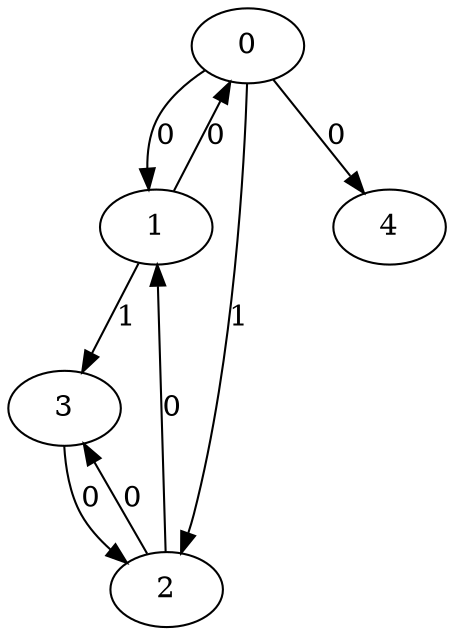 // Source:891 Canonical: -1 0 1 -1 0 0 -1 -1 1 -1 -1 0 -1 0 -1 -1 -1 0 -1 -1 -1 -1 -1 -1 -1
digraph HRA_from_891_graph_000 {
  0 -> 1 [label="0"];
  0 -> 2 [label="1"];
  1 -> 0 [label="0"];
  1 -> 3 [label="1"];
  2 -> 1 [label="0"];
  2 -> 3 [label="0"];
  3 -> 2 [label="0"];
  0 -> 4 [label="0"];
}

// Source:891 Canonical: -1 0 1 -1 0 0 -1 -1 1 -1 -1 0 -1 0 -1 -1 -1 0 -1 -1 0 -1 -1 -1 -1
digraph HRA_from_891_graph_001 {
  0 -> 1 [label="0"];
  0 -> 2 [label="1"];
  1 -> 0 [label="0"];
  1 -> 3 [label="1"];
  2 -> 1 [label="0"];
  2 -> 3 [label="0"];
  3 -> 2 [label="0"];
  0 -> 4 [label="0"];
  4 -> 0 [label="0"];
}

// Source:891 Canonical: -1 0 1 -1 -1 0 -1 -1 1 0 -1 0 -1 0 -1 -1 -1 0 -1 -1 -1 -1 -1 -1 -1
digraph HRA_from_891_graph_002 {
  0 -> 1 [label="0"];
  0 -> 2 [label="1"];
  1 -> 0 [label="0"];
  1 -> 3 [label="1"];
  2 -> 1 [label="0"];
  2 -> 3 [label="0"];
  3 -> 2 [label="0"];
  1 -> 4 [label="0"];
}

// Source:891 Canonical: -1 0 1 -1 0 0 -1 -1 1 0 -1 0 -1 0 -1 -1 -1 0 -1 -1 -1 -1 -1 -1 -1
digraph HRA_from_891_graph_003 {
  0 -> 1 [label="0"];
  0 -> 2 [label="1"];
  1 -> 0 [label="0"];
  1 -> 3 [label="1"];
  2 -> 1 [label="0"];
  2 -> 3 [label="0"];
  3 -> 2 [label="0"];
  0 -> 4 [label="0"];
  1 -> 4 [label="0"];
}

// Source:891 Canonical: -1 0 1 -1 -1 0 -1 -1 1 0 -1 0 -1 0 -1 -1 -1 0 -1 -1 0 -1 -1 -1 -1
digraph HRA_from_891_graph_004 {
  0 -> 1 [label="0"];
  0 -> 2 [label="1"];
  1 -> 0 [label="0"];
  1 -> 3 [label="1"];
  2 -> 1 [label="0"];
  2 -> 3 [label="0"];
  3 -> 2 [label="0"];
  4 -> 0 [label="0"];
  1 -> 4 [label="0"];
}

// Source:891 Canonical: -1 0 1 -1 0 0 -1 -1 1 0 -1 0 -1 0 -1 -1 -1 0 -1 -1 0 -1 -1 -1 -1
digraph HRA_from_891_graph_005 {
  0 -> 1 [label="0"];
  0 -> 2 [label="1"];
  1 -> 0 [label="0"];
  1 -> 3 [label="1"];
  2 -> 1 [label="0"];
  2 -> 3 [label="0"];
  3 -> 2 [label="0"];
  0 -> 4 [label="0"];
  4 -> 0 [label="0"];
  1 -> 4 [label="0"];
}

// Source:891 Canonical: -1 0 1 -1 0 0 -1 -1 1 -1 -1 0 -1 0 -1 -1 -1 0 -1 -1 -1 0 -1 -1 -1
digraph HRA_from_891_graph_006 {
  0 -> 1 [label="0"];
  0 -> 2 [label="1"];
  1 -> 0 [label="0"];
  1 -> 3 [label="1"];
  2 -> 1 [label="0"];
  2 -> 3 [label="0"];
  3 -> 2 [label="0"];
  0 -> 4 [label="0"];
  4 -> 1 [label="0"];
}

// Source:891 Canonical: -1 0 1 -1 0 0 -1 -1 1 -1 -1 0 -1 0 -1 -1 -1 0 -1 -1 0 0 -1 -1 -1
digraph HRA_from_891_graph_007 {
  0 -> 1 [label="0"];
  0 -> 2 [label="1"];
  1 -> 0 [label="0"];
  1 -> 3 [label="1"];
  2 -> 1 [label="0"];
  2 -> 3 [label="0"];
  3 -> 2 [label="0"];
  0 -> 4 [label="0"];
  4 -> 0 [label="0"];
  4 -> 1 [label="0"];
}

// Source:891 Canonical: -1 0 1 -1 -1 0 -1 -1 1 0 -1 0 -1 0 -1 -1 -1 0 -1 -1 -1 0 -1 -1 -1
digraph HRA_from_891_graph_008 {
  0 -> 1 [label="0"];
  0 -> 2 [label="1"];
  1 -> 0 [label="0"];
  1 -> 3 [label="1"];
  2 -> 1 [label="0"];
  2 -> 3 [label="0"];
  3 -> 2 [label="0"];
  1 -> 4 [label="0"];
  4 -> 1 [label="0"];
}

// Source:891 Canonical: -1 0 1 -1 0 0 -1 -1 1 0 -1 0 -1 0 -1 -1 -1 0 -1 -1 -1 0 -1 -1 -1
digraph HRA_from_891_graph_009 {
  0 -> 1 [label="0"];
  0 -> 2 [label="1"];
  1 -> 0 [label="0"];
  1 -> 3 [label="1"];
  2 -> 1 [label="0"];
  2 -> 3 [label="0"];
  3 -> 2 [label="0"];
  0 -> 4 [label="0"];
  1 -> 4 [label="0"];
  4 -> 1 [label="0"];
}

// Source:891 Canonical: -1 0 1 -1 -1 0 -1 -1 1 0 -1 0 -1 0 -1 -1 -1 0 -1 -1 0 0 -1 -1 -1
digraph HRA_from_891_graph_010 {
  0 -> 1 [label="0"];
  0 -> 2 [label="1"];
  1 -> 0 [label="0"];
  1 -> 3 [label="1"];
  2 -> 1 [label="0"];
  2 -> 3 [label="0"];
  3 -> 2 [label="0"];
  4 -> 0 [label="0"];
  1 -> 4 [label="0"];
  4 -> 1 [label="0"];
}

// Source:891 Canonical: -1 0 1 -1 0 0 -1 -1 1 0 -1 0 -1 0 -1 -1 -1 0 -1 -1 0 0 -1 -1 -1
digraph HRA_from_891_graph_011 {
  0 -> 1 [label="0"];
  0 -> 2 [label="1"];
  1 -> 0 [label="0"];
  1 -> 3 [label="1"];
  2 -> 1 [label="0"];
  2 -> 3 [label="0"];
  3 -> 2 [label="0"];
  0 -> 4 [label="0"];
  4 -> 0 [label="0"];
  1 -> 4 [label="0"];
  4 -> 1 [label="0"];
}

// Source:891 Canonical: -1 0 1 -1 -1 0 -1 -1 1 -1 -1 0 -1 0 0 -1 -1 0 -1 -1 -1 -1 -1 -1 -1
digraph HRA_from_891_graph_012 {
  0 -> 1 [label="0"];
  0 -> 2 [label="1"];
  1 -> 0 [label="0"];
  1 -> 3 [label="1"];
  2 -> 1 [label="0"];
  2 -> 3 [label="0"];
  3 -> 2 [label="0"];
  2 -> 4 [label="0"];
}

// Source:891 Canonical: -1 0 1 -1 0 0 -1 -1 1 -1 -1 0 -1 0 0 -1 -1 0 -1 -1 -1 -1 -1 -1 -1
digraph HRA_from_891_graph_013 {
  0 -> 1 [label="0"];
  0 -> 2 [label="1"];
  1 -> 0 [label="0"];
  1 -> 3 [label="1"];
  2 -> 1 [label="0"];
  2 -> 3 [label="0"];
  3 -> 2 [label="0"];
  0 -> 4 [label="0"];
  2 -> 4 [label="0"];
}

// Source:891 Canonical: -1 0 1 -1 -1 0 -1 -1 1 -1 -1 0 -1 0 0 -1 -1 0 -1 -1 0 -1 -1 -1 -1
digraph HRA_from_891_graph_014 {
  0 -> 1 [label="0"];
  0 -> 2 [label="1"];
  1 -> 0 [label="0"];
  1 -> 3 [label="1"];
  2 -> 1 [label="0"];
  2 -> 3 [label="0"];
  3 -> 2 [label="0"];
  4 -> 0 [label="0"];
  2 -> 4 [label="0"];
}

// Source:891 Canonical: -1 0 1 -1 0 0 -1 -1 1 -1 -1 0 -1 0 0 -1 -1 0 -1 -1 0 -1 -1 -1 -1
digraph HRA_from_891_graph_015 {
  0 -> 1 [label="0"];
  0 -> 2 [label="1"];
  1 -> 0 [label="0"];
  1 -> 3 [label="1"];
  2 -> 1 [label="0"];
  2 -> 3 [label="0"];
  3 -> 2 [label="0"];
  0 -> 4 [label="0"];
  4 -> 0 [label="0"];
  2 -> 4 [label="0"];
}

// Source:891 Canonical: -1 0 1 -1 -1 0 -1 -1 1 0 -1 0 -1 0 0 -1 -1 0 -1 -1 -1 -1 -1 -1 -1
digraph HRA_from_891_graph_016 {
  0 -> 1 [label="0"];
  0 -> 2 [label="1"];
  1 -> 0 [label="0"];
  1 -> 3 [label="1"];
  2 -> 1 [label="0"];
  2 -> 3 [label="0"];
  3 -> 2 [label="0"];
  1 -> 4 [label="0"];
  2 -> 4 [label="0"];
}

// Source:891 Canonical: -1 0 1 -1 0 0 -1 -1 1 0 -1 0 -1 0 0 -1 -1 0 -1 -1 -1 -1 -1 -1 -1
digraph HRA_from_891_graph_017 {
  0 -> 1 [label="0"];
  0 -> 2 [label="1"];
  1 -> 0 [label="0"];
  1 -> 3 [label="1"];
  2 -> 1 [label="0"];
  2 -> 3 [label="0"];
  3 -> 2 [label="0"];
  0 -> 4 [label="0"];
  1 -> 4 [label="0"];
  2 -> 4 [label="0"];
}

// Source:891 Canonical: -1 0 1 -1 -1 0 -1 -1 1 0 -1 0 -1 0 0 -1 -1 0 -1 -1 0 -1 -1 -1 -1
digraph HRA_from_891_graph_018 {
  0 -> 1 [label="0"];
  0 -> 2 [label="1"];
  1 -> 0 [label="0"];
  1 -> 3 [label="1"];
  2 -> 1 [label="0"];
  2 -> 3 [label="0"];
  3 -> 2 [label="0"];
  4 -> 0 [label="0"];
  1 -> 4 [label="0"];
  2 -> 4 [label="0"];
}

// Source:891 Canonical: -1 0 1 -1 0 0 -1 -1 1 0 -1 0 -1 0 0 -1 -1 0 -1 -1 0 -1 -1 -1 -1
digraph HRA_from_891_graph_019 {
  0 -> 1 [label="0"];
  0 -> 2 [label="1"];
  1 -> 0 [label="0"];
  1 -> 3 [label="1"];
  2 -> 1 [label="0"];
  2 -> 3 [label="0"];
  3 -> 2 [label="0"];
  0 -> 4 [label="0"];
  4 -> 0 [label="0"];
  1 -> 4 [label="0"];
  2 -> 4 [label="0"];
}

// Source:891 Canonical: -1 0 1 -1 -1 0 -1 -1 1 -1 -1 0 -1 0 0 -1 -1 0 -1 -1 -1 0 -1 -1 -1
digraph HRA_from_891_graph_020 {
  0 -> 1 [label="0"];
  0 -> 2 [label="1"];
  1 -> 0 [label="0"];
  1 -> 3 [label="1"];
  2 -> 1 [label="0"];
  2 -> 3 [label="0"];
  3 -> 2 [label="0"];
  4 -> 1 [label="0"];
  2 -> 4 [label="0"];
}

// Source:891 Canonical: -1 0 1 -1 0 0 -1 -1 1 -1 -1 0 -1 0 0 -1 -1 0 -1 -1 -1 0 -1 -1 -1
digraph HRA_from_891_graph_021 {
  0 -> 1 [label="0"];
  0 -> 2 [label="1"];
  1 -> 0 [label="0"];
  1 -> 3 [label="1"];
  2 -> 1 [label="0"];
  2 -> 3 [label="0"];
  3 -> 2 [label="0"];
  0 -> 4 [label="0"];
  4 -> 1 [label="0"];
  2 -> 4 [label="0"];
}

// Source:891 Canonical: -1 0 1 -1 -1 0 -1 -1 1 -1 -1 0 -1 0 0 -1 -1 0 -1 -1 0 0 -1 -1 -1
digraph HRA_from_891_graph_022 {
  0 -> 1 [label="0"];
  0 -> 2 [label="1"];
  1 -> 0 [label="0"];
  1 -> 3 [label="1"];
  2 -> 1 [label="0"];
  2 -> 3 [label="0"];
  3 -> 2 [label="0"];
  4 -> 0 [label="0"];
  4 -> 1 [label="0"];
  2 -> 4 [label="0"];
}

// Source:891 Canonical: -1 0 1 -1 0 0 -1 -1 1 -1 -1 0 -1 0 0 -1 -1 0 -1 -1 0 0 -1 -1 -1
digraph HRA_from_891_graph_023 {
  0 -> 1 [label="0"];
  0 -> 2 [label="1"];
  1 -> 0 [label="0"];
  1 -> 3 [label="1"];
  2 -> 1 [label="0"];
  2 -> 3 [label="0"];
  3 -> 2 [label="0"];
  0 -> 4 [label="0"];
  4 -> 0 [label="0"];
  4 -> 1 [label="0"];
  2 -> 4 [label="0"];
}

// Source:891 Canonical: -1 0 1 -1 -1 0 -1 -1 1 0 -1 0 -1 0 0 -1 -1 0 -1 -1 -1 0 -1 -1 -1
digraph HRA_from_891_graph_024 {
  0 -> 1 [label="0"];
  0 -> 2 [label="1"];
  1 -> 0 [label="0"];
  1 -> 3 [label="1"];
  2 -> 1 [label="0"];
  2 -> 3 [label="0"];
  3 -> 2 [label="0"];
  1 -> 4 [label="0"];
  4 -> 1 [label="0"];
  2 -> 4 [label="0"];
}

// Source:891 Canonical: -1 0 1 -1 0 0 -1 -1 1 0 -1 0 -1 0 0 -1 -1 0 -1 -1 -1 0 -1 -1 -1
digraph HRA_from_891_graph_025 {
  0 -> 1 [label="0"];
  0 -> 2 [label="1"];
  1 -> 0 [label="0"];
  1 -> 3 [label="1"];
  2 -> 1 [label="0"];
  2 -> 3 [label="0"];
  3 -> 2 [label="0"];
  0 -> 4 [label="0"];
  1 -> 4 [label="0"];
  4 -> 1 [label="0"];
  2 -> 4 [label="0"];
}

// Source:891 Canonical: -1 0 1 -1 -1 0 -1 -1 1 0 -1 0 -1 0 0 -1 -1 0 -1 -1 0 0 -1 -1 -1
digraph HRA_from_891_graph_026 {
  0 -> 1 [label="0"];
  0 -> 2 [label="1"];
  1 -> 0 [label="0"];
  1 -> 3 [label="1"];
  2 -> 1 [label="0"];
  2 -> 3 [label="0"];
  3 -> 2 [label="0"];
  4 -> 0 [label="0"];
  1 -> 4 [label="0"];
  4 -> 1 [label="0"];
  2 -> 4 [label="0"];
}

// Source:891 Canonical: -1 0 1 -1 0 0 -1 -1 1 0 -1 0 -1 0 0 -1 -1 0 -1 -1 0 0 -1 -1 -1
digraph HRA_from_891_graph_027 {
  0 -> 1 [label="0"];
  0 -> 2 [label="1"];
  1 -> 0 [label="0"];
  1 -> 3 [label="1"];
  2 -> 1 [label="0"];
  2 -> 3 [label="0"];
  3 -> 2 [label="0"];
  0 -> 4 [label="0"];
  4 -> 0 [label="0"];
  1 -> 4 [label="0"];
  4 -> 1 [label="0"];
  2 -> 4 [label="0"];
}

// Source:891 Canonical: -1 0 1 -1 0 0 -1 -1 1 -1 -1 0 -1 0 -1 -1 -1 0 -1 -1 -1 -1 0 -1 -1
digraph HRA_from_891_graph_028 {
  0 -> 1 [label="0"];
  0 -> 2 [label="1"];
  1 -> 0 [label="0"];
  1 -> 3 [label="1"];
  2 -> 1 [label="0"];
  2 -> 3 [label="0"];
  3 -> 2 [label="0"];
  0 -> 4 [label="0"];
  4 -> 2 [label="0"];
}

// Source:891 Canonical: -1 0 1 -1 0 0 -1 -1 1 -1 -1 0 -1 0 -1 -1 -1 0 -1 -1 0 -1 0 -1 -1
digraph HRA_from_891_graph_029 {
  0 -> 1 [label="0"];
  0 -> 2 [label="1"];
  1 -> 0 [label="0"];
  1 -> 3 [label="1"];
  2 -> 1 [label="0"];
  2 -> 3 [label="0"];
  3 -> 2 [label="0"];
  0 -> 4 [label="0"];
  4 -> 0 [label="0"];
  4 -> 2 [label="0"];
}

// Source:891 Canonical: -1 0 1 -1 -1 0 -1 -1 1 0 -1 0 -1 0 -1 -1 -1 0 -1 -1 -1 -1 0 -1 -1
digraph HRA_from_891_graph_030 {
  0 -> 1 [label="0"];
  0 -> 2 [label="1"];
  1 -> 0 [label="0"];
  1 -> 3 [label="1"];
  2 -> 1 [label="0"];
  2 -> 3 [label="0"];
  3 -> 2 [label="0"];
  1 -> 4 [label="0"];
  4 -> 2 [label="0"];
}

// Source:891 Canonical: -1 0 1 -1 0 0 -1 -1 1 0 -1 0 -1 0 -1 -1 -1 0 -1 -1 -1 -1 0 -1 -1
digraph HRA_from_891_graph_031 {
  0 -> 1 [label="0"];
  0 -> 2 [label="1"];
  1 -> 0 [label="0"];
  1 -> 3 [label="1"];
  2 -> 1 [label="0"];
  2 -> 3 [label="0"];
  3 -> 2 [label="0"];
  0 -> 4 [label="0"];
  1 -> 4 [label="0"];
  4 -> 2 [label="0"];
}

// Source:891 Canonical: -1 0 1 -1 -1 0 -1 -1 1 0 -1 0 -1 0 -1 -1 -1 0 -1 -1 0 -1 0 -1 -1
digraph HRA_from_891_graph_032 {
  0 -> 1 [label="0"];
  0 -> 2 [label="1"];
  1 -> 0 [label="0"];
  1 -> 3 [label="1"];
  2 -> 1 [label="0"];
  2 -> 3 [label="0"];
  3 -> 2 [label="0"];
  4 -> 0 [label="0"];
  1 -> 4 [label="0"];
  4 -> 2 [label="0"];
}

// Source:891 Canonical: -1 0 1 -1 0 0 -1 -1 1 0 -1 0 -1 0 -1 -1 -1 0 -1 -1 0 -1 0 -1 -1
digraph HRA_from_891_graph_033 {
  0 -> 1 [label="0"];
  0 -> 2 [label="1"];
  1 -> 0 [label="0"];
  1 -> 3 [label="1"];
  2 -> 1 [label="0"];
  2 -> 3 [label="0"];
  3 -> 2 [label="0"];
  0 -> 4 [label="0"];
  4 -> 0 [label="0"];
  1 -> 4 [label="0"];
  4 -> 2 [label="0"];
}

// Source:891 Canonical: -1 0 1 -1 0 0 -1 -1 1 -1 -1 0 -1 0 -1 -1 -1 0 -1 -1 -1 0 0 -1 -1
digraph HRA_from_891_graph_034 {
  0 -> 1 [label="0"];
  0 -> 2 [label="1"];
  1 -> 0 [label="0"];
  1 -> 3 [label="1"];
  2 -> 1 [label="0"];
  2 -> 3 [label="0"];
  3 -> 2 [label="0"];
  0 -> 4 [label="0"];
  4 -> 1 [label="0"];
  4 -> 2 [label="0"];
}

// Source:891 Canonical: -1 0 1 -1 0 0 -1 -1 1 -1 -1 0 -1 0 -1 -1 -1 0 -1 -1 0 0 0 -1 -1
digraph HRA_from_891_graph_035 {
  0 -> 1 [label="0"];
  0 -> 2 [label="1"];
  1 -> 0 [label="0"];
  1 -> 3 [label="1"];
  2 -> 1 [label="0"];
  2 -> 3 [label="0"];
  3 -> 2 [label="0"];
  0 -> 4 [label="0"];
  4 -> 0 [label="0"];
  4 -> 1 [label="0"];
  4 -> 2 [label="0"];
}

// Source:891 Canonical: -1 0 1 -1 -1 0 -1 -1 1 0 -1 0 -1 0 -1 -1 -1 0 -1 -1 -1 0 0 -1 -1
digraph HRA_from_891_graph_036 {
  0 -> 1 [label="0"];
  0 -> 2 [label="1"];
  1 -> 0 [label="0"];
  1 -> 3 [label="1"];
  2 -> 1 [label="0"];
  2 -> 3 [label="0"];
  3 -> 2 [label="0"];
  1 -> 4 [label="0"];
  4 -> 1 [label="0"];
  4 -> 2 [label="0"];
}

// Source:891 Canonical: -1 0 1 -1 0 0 -1 -1 1 0 -1 0 -1 0 -1 -1 -1 0 -1 -1 -1 0 0 -1 -1
digraph HRA_from_891_graph_037 {
  0 -> 1 [label="0"];
  0 -> 2 [label="1"];
  1 -> 0 [label="0"];
  1 -> 3 [label="1"];
  2 -> 1 [label="0"];
  2 -> 3 [label="0"];
  3 -> 2 [label="0"];
  0 -> 4 [label="0"];
  1 -> 4 [label="0"];
  4 -> 1 [label="0"];
  4 -> 2 [label="0"];
}

// Source:891 Canonical: -1 0 1 -1 -1 0 -1 -1 1 0 -1 0 -1 0 -1 -1 -1 0 -1 -1 0 0 0 -1 -1
digraph HRA_from_891_graph_038 {
  0 -> 1 [label="0"];
  0 -> 2 [label="1"];
  1 -> 0 [label="0"];
  1 -> 3 [label="1"];
  2 -> 1 [label="0"];
  2 -> 3 [label="0"];
  3 -> 2 [label="0"];
  4 -> 0 [label="0"];
  1 -> 4 [label="0"];
  4 -> 1 [label="0"];
  4 -> 2 [label="0"];
}

// Source:891 Canonical: -1 0 1 -1 0 0 -1 -1 1 0 -1 0 -1 0 -1 -1 -1 0 -1 -1 0 0 0 -1 -1
digraph HRA_from_891_graph_039 {
  0 -> 1 [label="0"];
  0 -> 2 [label="1"];
  1 -> 0 [label="0"];
  1 -> 3 [label="1"];
  2 -> 1 [label="0"];
  2 -> 3 [label="0"];
  3 -> 2 [label="0"];
  0 -> 4 [label="0"];
  4 -> 0 [label="0"];
  1 -> 4 [label="0"];
  4 -> 1 [label="0"];
  4 -> 2 [label="0"];
}

// Source:891 Canonical: -1 0 1 -1 -1 0 -1 -1 1 -1 -1 0 -1 0 0 -1 -1 0 -1 -1 -1 -1 0 -1 -1
digraph HRA_from_891_graph_040 {
  0 -> 1 [label="0"];
  0 -> 2 [label="1"];
  1 -> 0 [label="0"];
  1 -> 3 [label="1"];
  2 -> 1 [label="0"];
  2 -> 3 [label="0"];
  3 -> 2 [label="0"];
  2 -> 4 [label="0"];
  4 -> 2 [label="0"];
}

// Source:891 Canonical: -1 0 1 -1 0 0 -1 -1 1 -1 -1 0 -1 0 0 -1 -1 0 -1 -1 -1 -1 0 -1 -1
digraph HRA_from_891_graph_041 {
  0 -> 1 [label="0"];
  0 -> 2 [label="1"];
  1 -> 0 [label="0"];
  1 -> 3 [label="1"];
  2 -> 1 [label="0"];
  2 -> 3 [label="0"];
  3 -> 2 [label="0"];
  0 -> 4 [label="0"];
  2 -> 4 [label="0"];
  4 -> 2 [label="0"];
}

// Source:891 Canonical: -1 0 1 -1 -1 0 -1 -1 1 -1 -1 0 -1 0 0 -1 -1 0 -1 -1 0 -1 0 -1 -1
digraph HRA_from_891_graph_042 {
  0 -> 1 [label="0"];
  0 -> 2 [label="1"];
  1 -> 0 [label="0"];
  1 -> 3 [label="1"];
  2 -> 1 [label="0"];
  2 -> 3 [label="0"];
  3 -> 2 [label="0"];
  4 -> 0 [label="0"];
  2 -> 4 [label="0"];
  4 -> 2 [label="0"];
}

// Source:891 Canonical: -1 0 1 -1 0 0 -1 -1 1 -1 -1 0 -1 0 0 -1 -1 0 -1 -1 0 -1 0 -1 -1
digraph HRA_from_891_graph_043 {
  0 -> 1 [label="0"];
  0 -> 2 [label="1"];
  1 -> 0 [label="0"];
  1 -> 3 [label="1"];
  2 -> 1 [label="0"];
  2 -> 3 [label="0"];
  3 -> 2 [label="0"];
  0 -> 4 [label="0"];
  4 -> 0 [label="0"];
  2 -> 4 [label="0"];
  4 -> 2 [label="0"];
}

// Source:891 Canonical: -1 0 1 -1 -1 0 -1 -1 1 0 -1 0 -1 0 0 -1 -1 0 -1 -1 -1 -1 0 -1 -1
digraph HRA_from_891_graph_044 {
  0 -> 1 [label="0"];
  0 -> 2 [label="1"];
  1 -> 0 [label="0"];
  1 -> 3 [label="1"];
  2 -> 1 [label="0"];
  2 -> 3 [label="0"];
  3 -> 2 [label="0"];
  1 -> 4 [label="0"];
  2 -> 4 [label="0"];
  4 -> 2 [label="0"];
}

// Source:891 Canonical: -1 0 1 -1 0 0 -1 -1 1 0 -1 0 -1 0 0 -1 -1 0 -1 -1 -1 -1 0 -1 -1
digraph HRA_from_891_graph_045 {
  0 -> 1 [label="0"];
  0 -> 2 [label="1"];
  1 -> 0 [label="0"];
  1 -> 3 [label="1"];
  2 -> 1 [label="0"];
  2 -> 3 [label="0"];
  3 -> 2 [label="0"];
  0 -> 4 [label="0"];
  1 -> 4 [label="0"];
  2 -> 4 [label="0"];
  4 -> 2 [label="0"];
}

// Source:891 Canonical: -1 0 1 -1 -1 0 -1 -1 1 0 -1 0 -1 0 0 -1 -1 0 -1 -1 0 -1 0 -1 -1
digraph HRA_from_891_graph_046 {
  0 -> 1 [label="0"];
  0 -> 2 [label="1"];
  1 -> 0 [label="0"];
  1 -> 3 [label="1"];
  2 -> 1 [label="0"];
  2 -> 3 [label="0"];
  3 -> 2 [label="0"];
  4 -> 0 [label="0"];
  1 -> 4 [label="0"];
  2 -> 4 [label="0"];
  4 -> 2 [label="0"];
}

// Source:891 Canonical: -1 0 1 -1 0 0 -1 -1 1 0 -1 0 -1 0 0 -1 -1 0 -1 -1 0 -1 0 -1 -1
digraph HRA_from_891_graph_047 {
  0 -> 1 [label="0"];
  0 -> 2 [label="1"];
  1 -> 0 [label="0"];
  1 -> 3 [label="1"];
  2 -> 1 [label="0"];
  2 -> 3 [label="0"];
  3 -> 2 [label="0"];
  0 -> 4 [label="0"];
  4 -> 0 [label="0"];
  1 -> 4 [label="0"];
  2 -> 4 [label="0"];
  4 -> 2 [label="0"];
}

// Source:891 Canonical: -1 0 1 -1 -1 0 -1 -1 1 -1 -1 0 -1 0 0 -1 -1 0 -1 -1 -1 0 0 -1 -1
digraph HRA_from_891_graph_048 {
  0 -> 1 [label="0"];
  0 -> 2 [label="1"];
  1 -> 0 [label="0"];
  1 -> 3 [label="1"];
  2 -> 1 [label="0"];
  2 -> 3 [label="0"];
  3 -> 2 [label="0"];
  4 -> 1 [label="0"];
  2 -> 4 [label="0"];
  4 -> 2 [label="0"];
}

// Source:891 Canonical: -1 0 1 -1 0 0 -1 -1 1 -1 -1 0 -1 0 0 -1 -1 0 -1 -1 -1 0 0 -1 -1
digraph HRA_from_891_graph_049 {
  0 -> 1 [label="0"];
  0 -> 2 [label="1"];
  1 -> 0 [label="0"];
  1 -> 3 [label="1"];
  2 -> 1 [label="0"];
  2 -> 3 [label="0"];
  3 -> 2 [label="0"];
  0 -> 4 [label="0"];
  4 -> 1 [label="0"];
  2 -> 4 [label="0"];
  4 -> 2 [label="0"];
}

// Source:891 Canonical: -1 0 1 -1 -1 0 -1 -1 1 -1 -1 0 -1 0 0 -1 -1 0 -1 -1 0 0 0 -1 -1
digraph HRA_from_891_graph_050 {
  0 -> 1 [label="0"];
  0 -> 2 [label="1"];
  1 -> 0 [label="0"];
  1 -> 3 [label="1"];
  2 -> 1 [label="0"];
  2 -> 3 [label="0"];
  3 -> 2 [label="0"];
  4 -> 0 [label="0"];
  4 -> 1 [label="0"];
  2 -> 4 [label="0"];
  4 -> 2 [label="0"];
}

// Source:891 Canonical: -1 0 1 -1 0 0 -1 -1 1 -1 -1 0 -1 0 0 -1 -1 0 -1 -1 0 0 0 -1 -1
digraph HRA_from_891_graph_051 {
  0 -> 1 [label="0"];
  0 -> 2 [label="1"];
  1 -> 0 [label="0"];
  1 -> 3 [label="1"];
  2 -> 1 [label="0"];
  2 -> 3 [label="0"];
  3 -> 2 [label="0"];
  0 -> 4 [label="0"];
  4 -> 0 [label="0"];
  4 -> 1 [label="0"];
  2 -> 4 [label="0"];
  4 -> 2 [label="0"];
}

// Source:891 Canonical: -1 0 1 -1 -1 0 -1 -1 1 0 -1 0 -1 0 0 -1 -1 0 -1 -1 -1 0 0 -1 -1
digraph HRA_from_891_graph_052 {
  0 -> 1 [label="0"];
  0 -> 2 [label="1"];
  1 -> 0 [label="0"];
  1 -> 3 [label="1"];
  2 -> 1 [label="0"];
  2 -> 3 [label="0"];
  3 -> 2 [label="0"];
  1 -> 4 [label="0"];
  4 -> 1 [label="0"];
  2 -> 4 [label="0"];
  4 -> 2 [label="0"];
}

// Source:891 Canonical: -1 0 1 -1 0 0 -1 -1 1 0 -1 0 -1 0 0 -1 -1 0 -1 -1 -1 0 0 -1 -1
digraph HRA_from_891_graph_053 {
  0 -> 1 [label="0"];
  0 -> 2 [label="1"];
  1 -> 0 [label="0"];
  1 -> 3 [label="1"];
  2 -> 1 [label="0"];
  2 -> 3 [label="0"];
  3 -> 2 [label="0"];
  0 -> 4 [label="0"];
  1 -> 4 [label="0"];
  4 -> 1 [label="0"];
  2 -> 4 [label="0"];
  4 -> 2 [label="0"];
}

// Source:891 Canonical: -1 0 1 -1 -1 0 -1 -1 1 0 -1 0 -1 0 0 -1 -1 0 -1 -1 0 0 0 -1 -1
digraph HRA_from_891_graph_054 {
  0 -> 1 [label="0"];
  0 -> 2 [label="1"];
  1 -> 0 [label="0"];
  1 -> 3 [label="1"];
  2 -> 1 [label="0"];
  2 -> 3 [label="0"];
  3 -> 2 [label="0"];
  4 -> 0 [label="0"];
  1 -> 4 [label="0"];
  4 -> 1 [label="0"];
  2 -> 4 [label="0"];
  4 -> 2 [label="0"];
}

// Source:891 Canonical: -1 0 1 -1 0 0 -1 -1 1 0 -1 0 -1 0 0 -1 -1 0 -1 -1 0 0 0 -1 -1
digraph HRA_from_891_graph_055 {
  0 -> 1 [label="0"];
  0 -> 2 [label="1"];
  1 -> 0 [label="0"];
  1 -> 3 [label="1"];
  2 -> 1 [label="0"];
  2 -> 3 [label="0"];
  3 -> 2 [label="0"];
  0 -> 4 [label="0"];
  4 -> 0 [label="0"];
  1 -> 4 [label="0"];
  4 -> 1 [label="0"];
  2 -> 4 [label="0"];
  4 -> 2 [label="0"];
}

// Source:891 Canonical: -1 0 1 -1 -1 0 -1 -1 1 -1 -1 0 -1 0 -1 -1 -1 0 -1 0 -1 -1 -1 -1 -1
digraph HRA_from_891_graph_056 {
  0 -> 1 [label="0"];
  0 -> 2 [label="1"];
  1 -> 0 [label="0"];
  1 -> 3 [label="1"];
  2 -> 1 [label="0"];
  2 -> 3 [label="0"];
  3 -> 2 [label="0"];
  3 -> 4 [label="0"];
}

// Source:891 Canonical: -1 0 1 -1 0 0 -1 -1 1 -1 -1 0 -1 0 -1 -1 -1 0 -1 0 -1 -1 -1 -1 -1
digraph HRA_from_891_graph_057 {
  0 -> 1 [label="0"];
  0 -> 2 [label="1"];
  1 -> 0 [label="0"];
  1 -> 3 [label="1"];
  2 -> 1 [label="0"];
  2 -> 3 [label="0"];
  3 -> 2 [label="0"];
  0 -> 4 [label="0"];
  3 -> 4 [label="0"];
}

// Source:891 Canonical: -1 0 1 -1 -1 0 -1 -1 1 -1 -1 0 -1 0 -1 -1 -1 0 -1 0 0 -1 -1 -1 -1
digraph HRA_from_891_graph_058 {
  0 -> 1 [label="0"];
  0 -> 2 [label="1"];
  1 -> 0 [label="0"];
  1 -> 3 [label="1"];
  2 -> 1 [label="0"];
  2 -> 3 [label="0"];
  3 -> 2 [label="0"];
  4 -> 0 [label="0"];
  3 -> 4 [label="0"];
}

// Source:891 Canonical: -1 0 1 -1 0 0 -1 -1 1 -1 -1 0 -1 0 -1 -1 -1 0 -1 0 0 -1 -1 -1 -1
digraph HRA_from_891_graph_059 {
  0 -> 1 [label="0"];
  0 -> 2 [label="1"];
  1 -> 0 [label="0"];
  1 -> 3 [label="1"];
  2 -> 1 [label="0"];
  2 -> 3 [label="0"];
  3 -> 2 [label="0"];
  0 -> 4 [label="0"];
  4 -> 0 [label="0"];
  3 -> 4 [label="0"];
}

// Source:891 Canonical: -1 0 1 -1 -1 0 -1 -1 1 0 -1 0 -1 0 -1 -1 -1 0 -1 0 -1 -1 -1 -1 -1
digraph HRA_from_891_graph_060 {
  0 -> 1 [label="0"];
  0 -> 2 [label="1"];
  1 -> 0 [label="0"];
  1 -> 3 [label="1"];
  2 -> 1 [label="0"];
  2 -> 3 [label="0"];
  3 -> 2 [label="0"];
  1 -> 4 [label="0"];
  3 -> 4 [label="0"];
}

// Source:891 Canonical: -1 0 1 -1 0 0 -1 -1 1 0 -1 0 -1 0 -1 -1 -1 0 -1 0 -1 -1 -1 -1 -1
digraph HRA_from_891_graph_061 {
  0 -> 1 [label="0"];
  0 -> 2 [label="1"];
  1 -> 0 [label="0"];
  1 -> 3 [label="1"];
  2 -> 1 [label="0"];
  2 -> 3 [label="0"];
  3 -> 2 [label="0"];
  0 -> 4 [label="0"];
  1 -> 4 [label="0"];
  3 -> 4 [label="0"];
}

// Source:891 Canonical: -1 0 1 -1 -1 0 -1 -1 1 0 -1 0 -1 0 -1 -1 -1 0 -1 0 0 -1 -1 -1 -1
digraph HRA_from_891_graph_062 {
  0 -> 1 [label="0"];
  0 -> 2 [label="1"];
  1 -> 0 [label="0"];
  1 -> 3 [label="1"];
  2 -> 1 [label="0"];
  2 -> 3 [label="0"];
  3 -> 2 [label="0"];
  4 -> 0 [label="0"];
  1 -> 4 [label="0"];
  3 -> 4 [label="0"];
}

// Source:891 Canonical: -1 0 1 -1 0 0 -1 -1 1 0 -1 0 -1 0 -1 -1 -1 0 -1 0 0 -1 -1 -1 -1
digraph HRA_from_891_graph_063 {
  0 -> 1 [label="0"];
  0 -> 2 [label="1"];
  1 -> 0 [label="0"];
  1 -> 3 [label="1"];
  2 -> 1 [label="0"];
  2 -> 3 [label="0"];
  3 -> 2 [label="0"];
  0 -> 4 [label="0"];
  4 -> 0 [label="0"];
  1 -> 4 [label="0"];
  3 -> 4 [label="0"];
}

// Source:891 Canonical: -1 0 1 -1 -1 0 -1 -1 1 -1 -1 0 -1 0 -1 -1 -1 0 -1 0 -1 0 -1 -1 -1
digraph HRA_from_891_graph_064 {
  0 -> 1 [label="0"];
  0 -> 2 [label="1"];
  1 -> 0 [label="0"];
  1 -> 3 [label="1"];
  2 -> 1 [label="0"];
  2 -> 3 [label="0"];
  3 -> 2 [label="0"];
  4 -> 1 [label="0"];
  3 -> 4 [label="0"];
}

// Source:891 Canonical: -1 0 1 -1 0 0 -1 -1 1 -1 -1 0 -1 0 -1 -1 -1 0 -1 0 -1 0 -1 -1 -1
digraph HRA_from_891_graph_065 {
  0 -> 1 [label="0"];
  0 -> 2 [label="1"];
  1 -> 0 [label="0"];
  1 -> 3 [label="1"];
  2 -> 1 [label="0"];
  2 -> 3 [label="0"];
  3 -> 2 [label="0"];
  0 -> 4 [label="0"];
  4 -> 1 [label="0"];
  3 -> 4 [label="0"];
}

// Source:891 Canonical: -1 0 1 -1 -1 0 -1 -1 1 -1 -1 0 -1 0 -1 -1 -1 0 -1 0 0 0 -1 -1 -1
digraph HRA_from_891_graph_066 {
  0 -> 1 [label="0"];
  0 -> 2 [label="1"];
  1 -> 0 [label="0"];
  1 -> 3 [label="1"];
  2 -> 1 [label="0"];
  2 -> 3 [label="0"];
  3 -> 2 [label="0"];
  4 -> 0 [label="0"];
  4 -> 1 [label="0"];
  3 -> 4 [label="0"];
}

// Source:891 Canonical: -1 0 1 -1 0 0 -1 -1 1 -1 -1 0 -1 0 -1 -1 -1 0 -1 0 0 0 -1 -1 -1
digraph HRA_from_891_graph_067 {
  0 -> 1 [label="0"];
  0 -> 2 [label="1"];
  1 -> 0 [label="0"];
  1 -> 3 [label="1"];
  2 -> 1 [label="0"];
  2 -> 3 [label="0"];
  3 -> 2 [label="0"];
  0 -> 4 [label="0"];
  4 -> 0 [label="0"];
  4 -> 1 [label="0"];
  3 -> 4 [label="0"];
}

// Source:891 Canonical: -1 0 1 -1 -1 0 -1 -1 1 0 -1 0 -1 0 -1 -1 -1 0 -1 0 -1 0 -1 -1 -1
digraph HRA_from_891_graph_068 {
  0 -> 1 [label="0"];
  0 -> 2 [label="1"];
  1 -> 0 [label="0"];
  1 -> 3 [label="1"];
  2 -> 1 [label="0"];
  2 -> 3 [label="0"];
  3 -> 2 [label="0"];
  1 -> 4 [label="0"];
  4 -> 1 [label="0"];
  3 -> 4 [label="0"];
}

// Source:891 Canonical: -1 0 1 -1 0 0 -1 -1 1 0 -1 0 -1 0 -1 -1 -1 0 -1 0 -1 0 -1 -1 -1
digraph HRA_from_891_graph_069 {
  0 -> 1 [label="0"];
  0 -> 2 [label="1"];
  1 -> 0 [label="0"];
  1 -> 3 [label="1"];
  2 -> 1 [label="0"];
  2 -> 3 [label="0"];
  3 -> 2 [label="0"];
  0 -> 4 [label="0"];
  1 -> 4 [label="0"];
  4 -> 1 [label="0"];
  3 -> 4 [label="0"];
}

// Source:891 Canonical: -1 0 1 -1 -1 0 -1 -1 1 0 -1 0 -1 0 -1 -1 -1 0 -1 0 0 0 -1 -1 -1
digraph HRA_from_891_graph_070 {
  0 -> 1 [label="0"];
  0 -> 2 [label="1"];
  1 -> 0 [label="0"];
  1 -> 3 [label="1"];
  2 -> 1 [label="0"];
  2 -> 3 [label="0"];
  3 -> 2 [label="0"];
  4 -> 0 [label="0"];
  1 -> 4 [label="0"];
  4 -> 1 [label="0"];
  3 -> 4 [label="0"];
}

// Source:891 Canonical: -1 0 1 -1 0 0 -1 -1 1 0 -1 0 -1 0 -1 -1 -1 0 -1 0 0 0 -1 -1 -1
digraph HRA_from_891_graph_071 {
  0 -> 1 [label="0"];
  0 -> 2 [label="1"];
  1 -> 0 [label="0"];
  1 -> 3 [label="1"];
  2 -> 1 [label="0"];
  2 -> 3 [label="0"];
  3 -> 2 [label="0"];
  0 -> 4 [label="0"];
  4 -> 0 [label="0"];
  1 -> 4 [label="0"];
  4 -> 1 [label="0"];
  3 -> 4 [label="0"];
}

// Source:891 Canonical: -1 0 1 -1 -1 0 -1 -1 1 -1 -1 0 -1 0 0 -1 -1 0 -1 0 -1 -1 -1 -1 -1
digraph HRA_from_891_graph_072 {
  0 -> 1 [label="0"];
  0 -> 2 [label="1"];
  1 -> 0 [label="0"];
  1 -> 3 [label="1"];
  2 -> 1 [label="0"];
  2 -> 3 [label="0"];
  3 -> 2 [label="0"];
  2 -> 4 [label="0"];
  3 -> 4 [label="0"];
}

// Source:891 Canonical: -1 0 1 -1 0 0 -1 -1 1 -1 -1 0 -1 0 0 -1 -1 0 -1 0 -1 -1 -1 -1 -1
digraph HRA_from_891_graph_073 {
  0 -> 1 [label="0"];
  0 -> 2 [label="1"];
  1 -> 0 [label="0"];
  1 -> 3 [label="1"];
  2 -> 1 [label="0"];
  2 -> 3 [label="0"];
  3 -> 2 [label="0"];
  0 -> 4 [label="0"];
  2 -> 4 [label="0"];
  3 -> 4 [label="0"];
}

// Source:891 Canonical: -1 0 1 -1 -1 0 -1 -1 1 -1 -1 0 -1 0 0 -1 -1 0 -1 0 0 -1 -1 -1 -1
digraph HRA_from_891_graph_074 {
  0 -> 1 [label="0"];
  0 -> 2 [label="1"];
  1 -> 0 [label="0"];
  1 -> 3 [label="1"];
  2 -> 1 [label="0"];
  2 -> 3 [label="0"];
  3 -> 2 [label="0"];
  4 -> 0 [label="0"];
  2 -> 4 [label="0"];
  3 -> 4 [label="0"];
}

// Source:891 Canonical: -1 0 1 -1 0 0 -1 -1 1 -1 -1 0 -1 0 0 -1 -1 0 -1 0 0 -1 -1 -1 -1
digraph HRA_from_891_graph_075 {
  0 -> 1 [label="0"];
  0 -> 2 [label="1"];
  1 -> 0 [label="0"];
  1 -> 3 [label="1"];
  2 -> 1 [label="0"];
  2 -> 3 [label="0"];
  3 -> 2 [label="0"];
  0 -> 4 [label="0"];
  4 -> 0 [label="0"];
  2 -> 4 [label="0"];
  3 -> 4 [label="0"];
}

// Source:891 Canonical: -1 0 1 -1 -1 0 -1 -1 1 0 -1 0 -1 0 0 -1 -1 0 -1 0 -1 -1 -1 -1 -1
digraph HRA_from_891_graph_076 {
  0 -> 1 [label="0"];
  0 -> 2 [label="1"];
  1 -> 0 [label="0"];
  1 -> 3 [label="1"];
  2 -> 1 [label="0"];
  2 -> 3 [label="0"];
  3 -> 2 [label="0"];
  1 -> 4 [label="0"];
  2 -> 4 [label="0"];
  3 -> 4 [label="0"];
}

// Source:891 Canonical: -1 0 1 -1 0 0 -1 -1 1 0 -1 0 -1 0 0 -1 -1 0 -1 0 -1 -1 -1 -1 -1
digraph HRA_from_891_graph_077 {
  0 -> 1 [label="0"];
  0 -> 2 [label="1"];
  1 -> 0 [label="0"];
  1 -> 3 [label="1"];
  2 -> 1 [label="0"];
  2 -> 3 [label="0"];
  3 -> 2 [label="0"];
  0 -> 4 [label="0"];
  1 -> 4 [label="0"];
  2 -> 4 [label="0"];
  3 -> 4 [label="0"];
}

// Source:891 Canonical: -1 0 1 -1 -1 0 -1 -1 1 0 -1 0 -1 0 0 -1 -1 0 -1 0 0 -1 -1 -1 -1
digraph HRA_from_891_graph_078 {
  0 -> 1 [label="0"];
  0 -> 2 [label="1"];
  1 -> 0 [label="0"];
  1 -> 3 [label="1"];
  2 -> 1 [label="0"];
  2 -> 3 [label="0"];
  3 -> 2 [label="0"];
  4 -> 0 [label="0"];
  1 -> 4 [label="0"];
  2 -> 4 [label="0"];
  3 -> 4 [label="0"];
}

// Source:891 Canonical: -1 0 1 -1 0 0 -1 -1 1 0 -1 0 -1 0 0 -1 -1 0 -1 0 0 -1 -1 -1 -1
digraph HRA_from_891_graph_079 {
  0 -> 1 [label="0"];
  0 -> 2 [label="1"];
  1 -> 0 [label="0"];
  1 -> 3 [label="1"];
  2 -> 1 [label="0"];
  2 -> 3 [label="0"];
  3 -> 2 [label="0"];
  0 -> 4 [label="0"];
  4 -> 0 [label="0"];
  1 -> 4 [label="0"];
  2 -> 4 [label="0"];
  3 -> 4 [label="0"];
}

// Source:891 Canonical: -1 0 1 -1 -1 0 -1 -1 1 -1 -1 0 -1 0 0 -1 -1 0 -1 0 -1 0 -1 -1 -1
digraph HRA_from_891_graph_080 {
  0 -> 1 [label="0"];
  0 -> 2 [label="1"];
  1 -> 0 [label="0"];
  1 -> 3 [label="1"];
  2 -> 1 [label="0"];
  2 -> 3 [label="0"];
  3 -> 2 [label="0"];
  4 -> 1 [label="0"];
  2 -> 4 [label="0"];
  3 -> 4 [label="0"];
}

// Source:891 Canonical: -1 0 1 -1 0 0 -1 -1 1 -1 -1 0 -1 0 0 -1 -1 0 -1 0 -1 0 -1 -1 -1
digraph HRA_from_891_graph_081 {
  0 -> 1 [label="0"];
  0 -> 2 [label="1"];
  1 -> 0 [label="0"];
  1 -> 3 [label="1"];
  2 -> 1 [label="0"];
  2 -> 3 [label="0"];
  3 -> 2 [label="0"];
  0 -> 4 [label="0"];
  4 -> 1 [label="0"];
  2 -> 4 [label="0"];
  3 -> 4 [label="0"];
}

// Source:891 Canonical: -1 0 1 -1 -1 0 -1 -1 1 -1 -1 0 -1 0 0 -1 -1 0 -1 0 0 0 -1 -1 -1
digraph HRA_from_891_graph_082 {
  0 -> 1 [label="0"];
  0 -> 2 [label="1"];
  1 -> 0 [label="0"];
  1 -> 3 [label="1"];
  2 -> 1 [label="0"];
  2 -> 3 [label="0"];
  3 -> 2 [label="0"];
  4 -> 0 [label="0"];
  4 -> 1 [label="0"];
  2 -> 4 [label="0"];
  3 -> 4 [label="0"];
}

// Source:891 Canonical: -1 0 1 -1 0 0 -1 -1 1 -1 -1 0 -1 0 0 -1 -1 0 -1 0 0 0 -1 -1 -1
digraph HRA_from_891_graph_083 {
  0 -> 1 [label="0"];
  0 -> 2 [label="1"];
  1 -> 0 [label="0"];
  1 -> 3 [label="1"];
  2 -> 1 [label="0"];
  2 -> 3 [label="0"];
  3 -> 2 [label="0"];
  0 -> 4 [label="0"];
  4 -> 0 [label="0"];
  4 -> 1 [label="0"];
  2 -> 4 [label="0"];
  3 -> 4 [label="0"];
}

// Source:891 Canonical: -1 0 1 -1 -1 0 -1 -1 1 0 -1 0 -1 0 0 -1 -1 0 -1 0 -1 0 -1 -1 -1
digraph HRA_from_891_graph_084 {
  0 -> 1 [label="0"];
  0 -> 2 [label="1"];
  1 -> 0 [label="0"];
  1 -> 3 [label="1"];
  2 -> 1 [label="0"];
  2 -> 3 [label="0"];
  3 -> 2 [label="0"];
  1 -> 4 [label="0"];
  4 -> 1 [label="0"];
  2 -> 4 [label="0"];
  3 -> 4 [label="0"];
}

// Source:891 Canonical: -1 0 1 -1 0 0 -1 -1 1 0 -1 0 -1 0 0 -1 -1 0 -1 0 -1 0 -1 -1 -1
digraph HRA_from_891_graph_085 {
  0 -> 1 [label="0"];
  0 -> 2 [label="1"];
  1 -> 0 [label="0"];
  1 -> 3 [label="1"];
  2 -> 1 [label="0"];
  2 -> 3 [label="0"];
  3 -> 2 [label="0"];
  0 -> 4 [label="0"];
  1 -> 4 [label="0"];
  4 -> 1 [label="0"];
  2 -> 4 [label="0"];
  3 -> 4 [label="0"];
}

// Source:891 Canonical: -1 0 1 -1 -1 0 -1 -1 1 0 -1 0 -1 0 0 -1 -1 0 -1 0 0 0 -1 -1 -1
digraph HRA_from_891_graph_086 {
  0 -> 1 [label="0"];
  0 -> 2 [label="1"];
  1 -> 0 [label="0"];
  1 -> 3 [label="1"];
  2 -> 1 [label="0"];
  2 -> 3 [label="0"];
  3 -> 2 [label="0"];
  4 -> 0 [label="0"];
  1 -> 4 [label="0"];
  4 -> 1 [label="0"];
  2 -> 4 [label="0"];
  3 -> 4 [label="0"];
}

// Source:891 Canonical: -1 0 1 -1 0 0 -1 -1 1 0 -1 0 -1 0 0 -1 -1 0 -1 0 0 0 -1 -1 -1
digraph HRA_from_891_graph_087 {
  0 -> 1 [label="0"];
  0 -> 2 [label="1"];
  1 -> 0 [label="0"];
  1 -> 3 [label="1"];
  2 -> 1 [label="0"];
  2 -> 3 [label="0"];
  3 -> 2 [label="0"];
  0 -> 4 [label="0"];
  4 -> 0 [label="0"];
  1 -> 4 [label="0"];
  4 -> 1 [label="0"];
  2 -> 4 [label="0"];
  3 -> 4 [label="0"];
}

// Source:891 Canonical: -1 0 1 -1 -1 0 -1 -1 1 -1 -1 0 -1 0 -1 -1 -1 0 -1 0 -1 -1 0 -1 -1
digraph HRA_from_891_graph_088 {
  0 -> 1 [label="0"];
  0 -> 2 [label="1"];
  1 -> 0 [label="0"];
  1 -> 3 [label="1"];
  2 -> 1 [label="0"];
  2 -> 3 [label="0"];
  3 -> 2 [label="0"];
  4 -> 2 [label="0"];
  3 -> 4 [label="0"];
}

// Source:891 Canonical: -1 0 1 -1 0 0 -1 -1 1 -1 -1 0 -1 0 -1 -1 -1 0 -1 0 -1 -1 0 -1 -1
digraph HRA_from_891_graph_089 {
  0 -> 1 [label="0"];
  0 -> 2 [label="1"];
  1 -> 0 [label="0"];
  1 -> 3 [label="1"];
  2 -> 1 [label="0"];
  2 -> 3 [label="0"];
  3 -> 2 [label="0"];
  0 -> 4 [label="0"];
  4 -> 2 [label="0"];
  3 -> 4 [label="0"];
}

// Source:891 Canonical: -1 0 1 -1 -1 0 -1 -1 1 -1 -1 0 -1 0 -1 -1 -1 0 -1 0 0 -1 0 -1 -1
digraph HRA_from_891_graph_090 {
  0 -> 1 [label="0"];
  0 -> 2 [label="1"];
  1 -> 0 [label="0"];
  1 -> 3 [label="1"];
  2 -> 1 [label="0"];
  2 -> 3 [label="0"];
  3 -> 2 [label="0"];
  4 -> 0 [label="0"];
  4 -> 2 [label="0"];
  3 -> 4 [label="0"];
}

// Source:891 Canonical: -1 0 1 -1 0 0 -1 -1 1 -1 -1 0 -1 0 -1 -1 -1 0 -1 0 0 -1 0 -1 -1
digraph HRA_from_891_graph_091 {
  0 -> 1 [label="0"];
  0 -> 2 [label="1"];
  1 -> 0 [label="0"];
  1 -> 3 [label="1"];
  2 -> 1 [label="0"];
  2 -> 3 [label="0"];
  3 -> 2 [label="0"];
  0 -> 4 [label="0"];
  4 -> 0 [label="0"];
  4 -> 2 [label="0"];
  3 -> 4 [label="0"];
}

// Source:891 Canonical: -1 0 1 -1 -1 0 -1 -1 1 0 -1 0 -1 0 -1 -1 -1 0 -1 0 -1 -1 0 -1 -1
digraph HRA_from_891_graph_092 {
  0 -> 1 [label="0"];
  0 -> 2 [label="1"];
  1 -> 0 [label="0"];
  1 -> 3 [label="1"];
  2 -> 1 [label="0"];
  2 -> 3 [label="0"];
  3 -> 2 [label="0"];
  1 -> 4 [label="0"];
  4 -> 2 [label="0"];
  3 -> 4 [label="0"];
}

// Source:891 Canonical: -1 0 1 -1 0 0 -1 -1 1 0 -1 0 -1 0 -1 -1 -1 0 -1 0 -1 -1 0 -1 -1
digraph HRA_from_891_graph_093 {
  0 -> 1 [label="0"];
  0 -> 2 [label="1"];
  1 -> 0 [label="0"];
  1 -> 3 [label="1"];
  2 -> 1 [label="0"];
  2 -> 3 [label="0"];
  3 -> 2 [label="0"];
  0 -> 4 [label="0"];
  1 -> 4 [label="0"];
  4 -> 2 [label="0"];
  3 -> 4 [label="0"];
}

// Source:891 Canonical: -1 0 1 -1 -1 0 -1 -1 1 0 -1 0 -1 0 -1 -1 -1 0 -1 0 0 -1 0 -1 -1
digraph HRA_from_891_graph_094 {
  0 -> 1 [label="0"];
  0 -> 2 [label="1"];
  1 -> 0 [label="0"];
  1 -> 3 [label="1"];
  2 -> 1 [label="0"];
  2 -> 3 [label="0"];
  3 -> 2 [label="0"];
  4 -> 0 [label="0"];
  1 -> 4 [label="0"];
  4 -> 2 [label="0"];
  3 -> 4 [label="0"];
}

// Source:891 Canonical: -1 0 1 -1 0 0 -1 -1 1 0 -1 0 -1 0 -1 -1 -1 0 -1 0 0 -1 0 -1 -1
digraph HRA_from_891_graph_095 {
  0 -> 1 [label="0"];
  0 -> 2 [label="1"];
  1 -> 0 [label="0"];
  1 -> 3 [label="1"];
  2 -> 1 [label="0"];
  2 -> 3 [label="0"];
  3 -> 2 [label="0"];
  0 -> 4 [label="0"];
  4 -> 0 [label="0"];
  1 -> 4 [label="0"];
  4 -> 2 [label="0"];
  3 -> 4 [label="0"];
}

// Source:891 Canonical: -1 0 1 -1 -1 0 -1 -1 1 -1 -1 0 -1 0 -1 -1 -1 0 -1 0 -1 0 0 -1 -1
digraph HRA_from_891_graph_096 {
  0 -> 1 [label="0"];
  0 -> 2 [label="1"];
  1 -> 0 [label="0"];
  1 -> 3 [label="1"];
  2 -> 1 [label="0"];
  2 -> 3 [label="0"];
  3 -> 2 [label="0"];
  4 -> 1 [label="0"];
  4 -> 2 [label="0"];
  3 -> 4 [label="0"];
}

// Source:891 Canonical: -1 0 1 -1 0 0 -1 -1 1 -1 -1 0 -1 0 -1 -1 -1 0 -1 0 -1 0 0 -1 -1
digraph HRA_from_891_graph_097 {
  0 -> 1 [label="0"];
  0 -> 2 [label="1"];
  1 -> 0 [label="0"];
  1 -> 3 [label="1"];
  2 -> 1 [label="0"];
  2 -> 3 [label="0"];
  3 -> 2 [label="0"];
  0 -> 4 [label="0"];
  4 -> 1 [label="0"];
  4 -> 2 [label="0"];
  3 -> 4 [label="0"];
}

// Source:891 Canonical: -1 0 1 -1 -1 0 -1 -1 1 -1 -1 0 -1 0 -1 -1 -1 0 -1 0 0 0 0 -1 -1
digraph HRA_from_891_graph_098 {
  0 -> 1 [label="0"];
  0 -> 2 [label="1"];
  1 -> 0 [label="0"];
  1 -> 3 [label="1"];
  2 -> 1 [label="0"];
  2 -> 3 [label="0"];
  3 -> 2 [label="0"];
  4 -> 0 [label="0"];
  4 -> 1 [label="0"];
  4 -> 2 [label="0"];
  3 -> 4 [label="0"];
}

// Source:891 Canonical: -1 0 1 -1 0 0 -1 -1 1 -1 -1 0 -1 0 -1 -1 -1 0 -1 0 0 0 0 -1 -1
digraph HRA_from_891_graph_099 {
  0 -> 1 [label="0"];
  0 -> 2 [label="1"];
  1 -> 0 [label="0"];
  1 -> 3 [label="1"];
  2 -> 1 [label="0"];
  2 -> 3 [label="0"];
  3 -> 2 [label="0"];
  0 -> 4 [label="0"];
  4 -> 0 [label="0"];
  4 -> 1 [label="0"];
  4 -> 2 [label="0"];
  3 -> 4 [label="0"];
}

// Source:891 Canonical: -1 0 1 -1 -1 0 -1 -1 1 0 -1 0 -1 0 -1 -1 -1 0 -1 0 -1 0 0 -1 -1
digraph HRA_from_891_graph_100 {
  0 -> 1 [label="0"];
  0 -> 2 [label="1"];
  1 -> 0 [label="0"];
  1 -> 3 [label="1"];
  2 -> 1 [label="0"];
  2 -> 3 [label="0"];
  3 -> 2 [label="0"];
  1 -> 4 [label="0"];
  4 -> 1 [label="0"];
  4 -> 2 [label="0"];
  3 -> 4 [label="0"];
}

// Source:891 Canonical: -1 0 1 -1 0 0 -1 -1 1 0 -1 0 -1 0 -1 -1 -1 0 -1 0 -1 0 0 -1 -1
digraph HRA_from_891_graph_101 {
  0 -> 1 [label="0"];
  0 -> 2 [label="1"];
  1 -> 0 [label="0"];
  1 -> 3 [label="1"];
  2 -> 1 [label="0"];
  2 -> 3 [label="0"];
  3 -> 2 [label="0"];
  0 -> 4 [label="0"];
  1 -> 4 [label="0"];
  4 -> 1 [label="0"];
  4 -> 2 [label="0"];
  3 -> 4 [label="0"];
}

// Source:891 Canonical: -1 0 1 -1 -1 0 -1 -1 1 0 -1 0 -1 0 -1 -1 -1 0 -1 0 0 0 0 -1 -1
digraph HRA_from_891_graph_102 {
  0 -> 1 [label="0"];
  0 -> 2 [label="1"];
  1 -> 0 [label="0"];
  1 -> 3 [label="1"];
  2 -> 1 [label="0"];
  2 -> 3 [label="0"];
  3 -> 2 [label="0"];
  4 -> 0 [label="0"];
  1 -> 4 [label="0"];
  4 -> 1 [label="0"];
  4 -> 2 [label="0"];
  3 -> 4 [label="0"];
}

// Source:891 Canonical: -1 0 1 -1 0 0 -1 -1 1 0 -1 0 -1 0 -1 -1 -1 0 -1 0 0 0 0 -1 -1
digraph HRA_from_891_graph_103 {
  0 -> 1 [label="0"];
  0 -> 2 [label="1"];
  1 -> 0 [label="0"];
  1 -> 3 [label="1"];
  2 -> 1 [label="0"];
  2 -> 3 [label="0"];
  3 -> 2 [label="0"];
  0 -> 4 [label="0"];
  4 -> 0 [label="0"];
  1 -> 4 [label="0"];
  4 -> 1 [label="0"];
  4 -> 2 [label="0"];
  3 -> 4 [label="0"];
}

// Source:891 Canonical: -1 0 1 -1 -1 0 -1 -1 1 -1 -1 0 -1 0 0 -1 -1 0 -1 0 -1 -1 0 -1 -1
digraph HRA_from_891_graph_104 {
  0 -> 1 [label="0"];
  0 -> 2 [label="1"];
  1 -> 0 [label="0"];
  1 -> 3 [label="1"];
  2 -> 1 [label="0"];
  2 -> 3 [label="0"];
  3 -> 2 [label="0"];
  2 -> 4 [label="0"];
  4 -> 2 [label="0"];
  3 -> 4 [label="0"];
}

// Source:891 Canonical: -1 0 1 -1 0 0 -1 -1 1 -1 -1 0 -1 0 0 -1 -1 0 -1 0 -1 -1 0 -1 -1
digraph HRA_from_891_graph_105 {
  0 -> 1 [label="0"];
  0 -> 2 [label="1"];
  1 -> 0 [label="0"];
  1 -> 3 [label="1"];
  2 -> 1 [label="0"];
  2 -> 3 [label="0"];
  3 -> 2 [label="0"];
  0 -> 4 [label="0"];
  2 -> 4 [label="0"];
  4 -> 2 [label="0"];
  3 -> 4 [label="0"];
}

// Source:891 Canonical: -1 0 1 -1 -1 0 -1 -1 1 -1 -1 0 -1 0 0 -1 -1 0 -1 0 0 -1 0 -1 -1
digraph HRA_from_891_graph_106 {
  0 -> 1 [label="0"];
  0 -> 2 [label="1"];
  1 -> 0 [label="0"];
  1 -> 3 [label="1"];
  2 -> 1 [label="0"];
  2 -> 3 [label="0"];
  3 -> 2 [label="0"];
  4 -> 0 [label="0"];
  2 -> 4 [label="0"];
  4 -> 2 [label="0"];
  3 -> 4 [label="0"];
}

// Source:891 Canonical: -1 0 1 -1 0 0 -1 -1 1 -1 -1 0 -1 0 0 -1 -1 0 -1 0 0 -1 0 -1 -1
digraph HRA_from_891_graph_107 {
  0 -> 1 [label="0"];
  0 -> 2 [label="1"];
  1 -> 0 [label="0"];
  1 -> 3 [label="1"];
  2 -> 1 [label="0"];
  2 -> 3 [label="0"];
  3 -> 2 [label="0"];
  0 -> 4 [label="0"];
  4 -> 0 [label="0"];
  2 -> 4 [label="0"];
  4 -> 2 [label="0"];
  3 -> 4 [label="0"];
}

// Source:891 Canonical: -1 0 1 -1 -1 0 -1 -1 1 0 -1 0 -1 0 0 -1 -1 0 -1 0 -1 -1 0 -1 -1
digraph HRA_from_891_graph_108 {
  0 -> 1 [label="0"];
  0 -> 2 [label="1"];
  1 -> 0 [label="0"];
  1 -> 3 [label="1"];
  2 -> 1 [label="0"];
  2 -> 3 [label="0"];
  3 -> 2 [label="0"];
  1 -> 4 [label="0"];
  2 -> 4 [label="0"];
  4 -> 2 [label="0"];
  3 -> 4 [label="0"];
}

// Source:891 Canonical: -1 0 1 -1 0 0 -1 -1 1 0 -1 0 -1 0 0 -1 -1 0 -1 0 -1 -1 0 -1 -1
digraph HRA_from_891_graph_109 {
  0 -> 1 [label="0"];
  0 -> 2 [label="1"];
  1 -> 0 [label="0"];
  1 -> 3 [label="1"];
  2 -> 1 [label="0"];
  2 -> 3 [label="0"];
  3 -> 2 [label="0"];
  0 -> 4 [label="0"];
  1 -> 4 [label="0"];
  2 -> 4 [label="0"];
  4 -> 2 [label="0"];
  3 -> 4 [label="0"];
}

// Source:891 Canonical: -1 0 1 -1 -1 0 -1 -1 1 0 -1 0 -1 0 0 -1 -1 0 -1 0 0 -1 0 -1 -1
digraph HRA_from_891_graph_110 {
  0 -> 1 [label="0"];
  0 -> 2 [label="1"];
  1 -> 0 [label="0"];
  1 -> 3 [label="1"];
  2 -> 1 [label="0"];
  2 -> 3 [label="0"];
  3 -> 2 [label="0"];
  4 -> 0 [label="0"];
  1 -> 4 [label="0"];
  2 -> 4 [label="0"];
  4 -> 2 [label="0"];
  3 -> 4 [label="0"];
}

// Source:891 Canonical: -1 0 1 -1 0 0 -1 -1 1 0 -1 0 -1 0 0 -1 -1 0 -1 0 0 -1 0 -1 -1
digraph HRA_from_891_graph_111 {
  0 -> 1 [label="0"];
  0 -> 2 [label="1"];
  1 -> 0 [label="0"];
  1 -> 3 [label="1"];
  2 -> 1 [label="0"];
  2 -> 3 [label="0"];
  3 -> 2 [label="0"];
  0 -> 4 [label="0"];
  4 -> 0 [label="0"];
  1 -> 4 [label="0"];
  2 -> 4 [label="0"];
  4 -> 2 [label="0"];
  3 -> 4 [label="0"];
}

// Source:891 Canonical: -1 0 1 -1 -1 0 -1 -1 1 -1 -1 0 -1 0 0 -1 -1 0 -1 0 -1 0 0 -1 -1
digraph HRA_from_891_graph_112 {
  0 -> 1 [label="0"];
  0 -> 2 [label="1"];
  1 -> 0 [label="0"];
  1 -> 3 [label="1"];
  2 -> 1 [label="0"];
  2 -> 3 [label="0"];
  3 -> 2 [label="0"];
  4 -> 1 [label="0"];
  2 -> 4 [label="0"];
  4 -> 2 [label="0"];
  3 -> 4 [label="0"];
}

// Source:891 Canonical: -1 0 1 -1 0 0 -1 -1 1 -1 -1 0 -1 0 0 -1 -1 0 -1 0 -1 0 0 -1 -1
digraph HRA_from_891_graph_113 {
  0 -> 1 [label="0"];
  0 -> 2 [label="1"];
  1 -> 0 [label="0"];
  1 -> 3 [label="1"];
  2 -> 1 [label="0"];
  2 -> 3 [label="0"];
  3 -> 2 [label="0"];
  0 -> 4 [label="0"];
  4 -> 1 [label="0"];
  2 -> 4 [label="0"];
  4 -> 2 [label="0"];
  3 -> 4 [label="0"];
}

// Source:891 Canonical: -1 0 1 -1 -1 0 -1 -1 1 -1 -1 0 -1 0 0 -1 -1 0 -1 0 0 0 0 -1 -1
digraph HRA_from_891_graph_114 {
  0 -> 1 [label="0"];
  0 -> 2 [label="1"];
  1 -> 0 [label="0"];
  1 -> 3 [label="1"];
  2 -> 1 [label="0"];
  2 -> 3 [label="0"];
  3 -> 2 [label="0"];
  4 -> 0 [label="0"];
  4 -> 1 [label="0"];
  2 -> 4 [label="0"];
  4 -> 2 [label="0"];
  3 -> 4 [label="0"];
}

// Source:891 Canonical: -1 0 1 -1 0 0 -1 -1 1 -1 -1 0 -1 0 0 -1 -1 0 -1 0 0 0 0 -1 -1
digraph HRA_from_891_graph_115 {
  0 -> 1 [label="0"];
  0 -> 2 [label="1"];
  1 -> 0 [label="0"];
  1 -> 3 [label="1"];
  2 -> 1 [label="0"];
  2 -> 3 [label="0"];
  3 -> 2 [label="0"];
  0 -> 4 [label="0"];
  4 -> 0 [label="0"];
  4 -> 1 [label="0"];
  2 -> 4 [label="0"];
  4 -> 2 [label="0"];
  3 -> 4 [label="0"];
}

// Source:891 Canonical: -1 0 1 -1 -1 0 -1 -1 1 0 -1 0 -1 0 0 -1 -1 0 -1 0 -1 0 0 -1 -1
digraph HRA_from_891_graph_116 {
  0 -> 1 [label="0"];
  0 -> 2 [label="1"];
  1 -> 0 [label="0"];
  1 -> 3 [label="1"];
  2 -> 1 [label="0"];
  2 -> 3 [label="0"];
  3 -> 2 [label="0"];
  1 -> 4 [label="0"];
  4 -> 1 [label="0"];
  2 -> 4 [label="0"];
  4 -> 2 [label="0"];
  3 -> 4 [label="0"];
}

// Source:891 Canonical: -1 0 1 -1 0 0 -1 -1 1 0 -1 0 -1 0 0 -1 -1 0 -1 0 -1 0 0 -1 -1
digraph HRA_from_891_graph_117 {
  0 -> 1 [label="0"];
  0 -> 2 [label="1"];
  1 -> 0 [label="0"];
  1 -> 3 [label="1"];
  2 -> 1 [label="0"];
  2 -> 3 [label="0"];
  3 -> 2 [label="0"];
  0 -> 4 [label="0"];
  1 -> 4 [label="0"];
  4 -> 1 [label="0"];
  2 -> 4 [label="0"];
  4 -> 2 [label="0"];
  3 -> 4 [label="0"];
}

// Source:891 Canonical: -1 0 1 -1 -1 0 -1 -1 1 0 -1 0 -1 0 0 -1 -1 0 -1 0 0 0 0 -1 -1
digraph HRA_from_891_graph_118 {
  0 -> 1 [label="0"];
  0 -> 2 [label="1"];
  1 -> 0 [label="0"];
  1 -> 3 [label="1"];
  2 -> 1 [label="0"];
  2 -> 3 [label="0"];
  3 -> 2 [label="0"];
  4 -> 0 [label="0"];
  1 -> 4 [label="0"];
  4 -> 1 [label="0"];
  2 -> 4 [label="0"];
  4 -> 2 [label="0"];
  3 -> 4 [label="0"];
}

// Source:891 Canonical: -1 0 1 -1 0 0 -1 -1 1 0 -1 0 -1 0 0 -1 -1 0 -1 0 0 0 0 -1 -1
digraph HRA_from_891_graph_119 {
  0 -> 1 [label="0"];
  0 -> 2 [label="1"];
  1 -> 0 [label="0"];
  1 -> 3 [label="1"];
  2 -> 1 [label="0"];
  2 -> 3 [label="0"];
  3 -> 2 [label="0"];
  0 -> 4 [label="0"];
  4 -> 0 [label="0"];
  1 -> 4 [label="0"];
  4 -> 1 [label="0"];
  2 -> 4 [label="0"];
  4 -> 2 [label="0"];
  3 -> 4 [label="0"];
}

// Source:891 Canonical: -1 0 1 -1 0 0 -1 -1 1 -1 -1 0 -1 0 -1 -1 -1 0 -1 -1 -1 -1 -1 0 -1
digraph HRA_from_891_graph_120 {
  0 -> 1 [label="0"];
  0 -> 2 [label="1"];
  1 -> 0 [label="0"];
  1 -> 3 [label="1"];
  2 -> 1 [label="0"];
  2 -> 3 [label="0"];
  3 -> 2 [label="0"];
  0 -> 4 [label="0"];
  4 -> 3 [label="0"];
}

// Source:891 Canonical: -1 0 1 -1 0 0 -1 -1 1 -1 -1 0 -1 0 -1 -1 -1 0 -1 -1 0 -1 -1 0 -1
digraph HRA_from_891_graph_121 {
  0 -> 1 [label="0"];
  0 -> 2 [label="1"];
  1 -> 0 [label="0"];
  1 -> 3 [label="1"];
  2 -> 1 [label="0"];
  2 -> 3 [label="0"];
  3 -> 2 [label="0"];
  0 -> 4 [label="0"];
  4 -> 0 [label="0"];
  4 -> 3 [label="0"];
}

// Source:891 Canonical: -1 0 1 -1 -1 0 -1 -1 1 0 -1 0 -1 0 -1 -1 -1 0 -1 -1 -1 -1 -1 0 -1
digraph HRA_from_891_graph_122 {
  0 -> 1 [label="0"];
  0 -> 2 [label="1"];
  1 -> 0 [label="0"];
  1 -> 3 [label="1"];
  2 -> 1 [label="0"];
  2 -> 3 [label="0"];
  3 -> 2 [label="0"];
  1 -> 4 [label="0"];
  4 -> 3 [label="0"];
}

// Source:891 Canonical: -1 0 1 -1 0 0 -1 -1 1 0 -1 0 -1 0 -1 -1 -1 0 -1 -1 -1 -1 -1 0 -1
digraph HRA_from_891_graph_123 {
  0 -> 1 [label="0"];
  0 -> 2 [label="1"];
  1 -> 0 [label="0"];
  1 -> 3 [label="1"];
  2 -> 1 [label="0"];
  2 -> 3 [label="0"];
  3 -> 2 [label="0"];
  0 -> 4 [label="0"];
  1 -> 4 [label="0"];
  4 -> 3 [label="0"];
}

// Source:891 Canonical: -1 0 1 -1 -1 0 -1 -1 1 0 -1 0 -1 0 -1 -1 -1 0 -1 -1 0 -1 -1 0 -1
digraph HRA_from_891_graph_124 {
  0 -> 1 [label="0"];
  0 -> 2 [label="1"];
  1 -> 0 [label="0"];
  1 -> 3 [label="1"];
  2 -> 1 [label="0"];
  2 -> 3 [label="0"];
  3 -> 2 [label="0"];
  4 -> 0 [label="0"];
  1 -> 4 [label="0"];
  4 -> 3 [label="0"];
}

// Source:891 Canonical: -1 0 1 -1 0 0 -1 -1 1 0 -1 0 -1 0 -1 -1 -1 0 -1 -1 0 -1 -1 0 -1
digraph HRA_from_891_graph_125 {
  0 -> 1 [label="0"];
  0 -> 2 [label="1"];
  1 -> 0 [label="0"];
  1 -> 3 [label="1"];
  2 -> 1 [label="0"];
  2 -> 3 [label="0"];
  3 -> 2 [label="0"];
  0 -> 4 [label="0"];
  4 -> 0 [label="0"];
  1 -> 4 [label="0"];
  4 -> 3 [label="0"];
}

// Source:891 Canonical: -1 0 1 -1 0 0 -1 -1 1 -1 -1 0 -1 0 -1 -1 -1 0 -1 -1 -1 0 -1 0 -1
digraph HRA_from_891_graph_126 {
  0 -> 1 [label="0"];
  0 -> 2 [label="1"];
  1 -> 0 [label="0"];
  1 -> 3 [label="1"];
  2 -> 1 [label="0"];
  2 -> 3 [label="0"];
  3 -> 2 [label="0"];
  0 -> 4 [label="0"];
  4 -> 1 [label="0"];
  4 -> 3 [label="0"];
}

// Source:891 Canonical: -1 0 1 -1 0 0 -1 -1 1 -1 -1 0 -1 0 -1 -1 -1 0 -1 -1 0 0 -1 0 -1
digraph HRA_from_891_graph_127 {
  0 -> 1 [label="0"];
  0 -> 2 [label="1"];
  1 -> 0 [label="0"];
  1 -> 3 [label="1"];
  2 -> 1 [label="0"];
  2 -> 3 [label="0"];
  3 -> 2 [label="0"];
  0 -> 4 [label="0"];
  4 -> 0 [label="0"];
  4 -> 1 [label="0"];
  4 -> 3 [label="0"];
}

// Source:891 Canonical: -1 0 1 -1 -1 0 -1 -1 1 0 -1 0 -1 0 -1 -1 -1 0 -1 -1 -1 0 -1 0 -1
digraph HRA_from_891_graph_128 {
  0 -> 1 [label="0"];
  0 -> 2 [label="1"];
  1 -> 0 [label="0"];
  1 -> 3 [label="1"];
  2 -> 1 [label="0"];
  2 -> 3 [label="0"];
  3 -> 2 [label="0"];
  1 -> 4 [label="0"];
  4 -> 1 [label="0"];
  4 -> 3 [label="0"];
}

// Source:891 Canonical: -1 0 1 -1 0 0 -1 -1 1 0 -1 0 -1 0 -1 -1 -1 0 -1 -1 -1 0 -1 0 -1
digraph HRA_from_891_graph_129 {
  0 -> 1 [label="0"];
  0 -> 2 [label="1"];
  1 -> 0 [label="0"];
  1 -> 3 [label="1"];
  2 -> 1 [label="0"];
  2 -> 3 [label="0"];
  3 -> 2 [label="0"];
  0 -> 4 [label="0"];
  1 -> 4 [label="0"];
  4 -> 1 [label="0"];
  4 -> 3 [label="0"];
}

// Source:891 Canonical: -1 0 1 -1 -1 0 -1 -1 1 0 -1 0 -1 0 -1 -1 -1 0 -1 -1 0 0 -1 0 -1
digraph HRA_from_891_graph_130 {
  0 -> 1 [label="0"];
  0 -> 2 [label="1"];
  1 -> 0 [label="0"];
  1 -> 3 [label="1"];
  2 -> 1 [label="0"];
  2 -> 3 [label="0"];
  3 -> 2 [label="0"];
  4 -> 0 [label="0"];
  1 -> 4 [label="0"];
  4 -> 1 [label="0"];
  4 -> 3 [label="0"];
}

// Source:891 Canonical: -1 0 1 -1 0 0 -1 -1 1 0 -1 0 -1 0 -1 -1 -1 0 -1 -1 0 0 -1 0 -1
digraph HRA_from_891_graph_131 {
  0 -> 1 [label="0"];
  0 -> 2 [label="1"];
  1 -> 0 [label="0"];
  1 -> 3 [label="1"];
  2 -> 1 [label="0"];
  2 -> 3 [label="0"];
  3 -> 2 [label="0"];
  0 -> 4 [label="0"];
  4 -> 0 [label="0"];
  1 -> 4 [label="0"];
  4 -> 1 [label="0"];
  4 -> 3 [label="0"];
}

// Source:891 Canonical: -1 0 1 -1 -1 0 -1 -1 1 -1 -1 0 -1 0 0 -1 -1 0 -1 -1 -1 -1 -1 0 -1
digraph HRA_from_891_graph_132 {
  0 -> 1 [label="0"];
  0 -> 2 [label="1"];
  1 -> 0 [label="0"];
  1 -> 3 [label="1"];
  2 -> 1 [label="0"];
  2 -> 3 [label="0"];
  3 -> 2 [label="0"];
  2 -> 4 [label="0"];
  4 -> 3 [label="0"];
}

// Source:891 Canonical: -1 0 1 -1 0 0 -1 -1 1 -1 -1 0 -1 0 0 -1 -1 0 -1 -1 -1 -1 -1 0 -1
digraph HRA_from_891_graph_133 {
  0 -> 1 [label="0"];
  0 -> 2 [label="1"];
  1 -> 0 [label="0"];
  1 -> 3 [label="1"];
  2 -> 1 [label="0"];
  2 -> 3 [label="0"];
  3 -> 2 [label="0"];
  0 -> 4 [label="0"];
  2 -> 4 [label="0"];
  4 -> 3 [label="0"];
}

// Source:891 Canonical: -1 0 1 -1 -1 0 -1 -1 1 -1 -1 0 -1 0 0 -1 -1 0 -1 -1 0 -1 -1 0 -1
digraph HRA_from_891_graph_134 {
  0 -> 1 [label="0"];
  0 -> 2 [label="1"];
  1 -> 0 [label="0"];
  1 -> 3 [label="1"];
  2 -> 1 [label="0"];
  2 -> 3 [label="0"];
  3 -> 2 [label="0"];
  4 -> 0 [label="0"];
  2 -> 4 [label="0"];
  4 -> 3 [label="0"];
}

// Source:891 Canonical: -1 0 1 -1 0 0 -1 -1 1 -1 -1 0 -1 0 0 -1 -1 0 -1 -1 0 -1 -1 0 -1
digraph HRA_from_891_graph_135 {
  0 -> 1 [label="0"];
  0 -> 2 [label="1"];
  1 -> 0 [label="0"];
  1 -> 3 [label="1"];
  2 -> 1 [label="0"];
  2 -> 3 [label="0"];
  3 -> 2 [label="0"];
  0 -> 4 [label="0"];
  4 -> 0 [label="0"];
  2 -> 4 [label="0"];
  4 -> 3 [label="0"];
}

// Source:891 Canonical: -1 0 1 -1 -1 0 -1 -1 1 0 -1 0 -1 0 0 -1 -1 0 -1 -1 -1 -1 -1 0 -1
digraph HRA_from_891_graph_136 {
  0 -> 1 [label="0"];
  0 -> 2 [label="1"];
  1 -> 0 [label="0"];
  1 -> 3 [label="1"];
  2 -> 1 [label="0"];
  2 -> 3 [label="0"];
  3 -> 2 [label="0"];
  1 -> 4 [label="0"];
  2 -> 4 [label="0"];
  4 -> 3 [label="0"];
}

// Source:891 Canonical: -1 0 1 -1 0 0 -1 -1 1 0 -1 0 -1 0 0 -1 -1 0 -1 -1 -1 -1 -1 0 -1
digraph HRA_from_891_graph_137 {
  0 -> 1 [label="0"];
  0 -> 2 [label="1"];
  1 -> 0 [label="0"];
  1 -> 3 [label="1"];
  2 -> 1 [label="0"];
  2 -> 3 [label="0"];
  3 -> 2 [label="0"];
  0 -> 4 [label="0"];
  1 -> 4 [label="0"];
  2 -> 4 [label="0"];
  4 -> 3 [label="0"];
}

// Source:891 Canonical: -1 0 1 -1 -1 0 -1 -1 1 0 -1 0 -1 0 0 -1 -1 0 -1 -1 0 -1 -1 0 -1
digraph HRA_from_891_graph_138 {
  0 -> 1 [label="0"];
  0 -> 2 [label="1"];
  1 -> 0 [label="0"];
  1 -> 3 [label="1"];
  2 -> 1 [label="0"];
  2 -> 3 [label="0"];
  3 -> 2 [label="0"];
  4 -> 0 [label="0"];
  1 -> 4 [label="0"];
  2 -> 4 [label="0"];
  4 -> 3 [label="0"];
}

// Source:891 Canonical: -1 0 1 -1 0 0 -1 -1 1 0 -1 0 -1 0 0 -1 -1 0 -1 -1 0 -1 -1 0 -1
digraph HRA_from_891_graph_139 {
  0 -> 1 [label="0"];
  0 -> 2 [label="1"];
  1 -> 0 [label="0"];
  1 -> 3 [label="1"];
  2 -> 1 [label="0"];
  2 -> 3 [label="0"];
  3 -> 2 [label="0"];
  0 -> 4 [label="0"];
  4 -> 0 [label="0"];
  1 -> 4 [label="0"];
  2 -> 4 [label="0"];
  4 -> 3 [label="0"];
}

// Source:891 Canonical: -1 0 1 -1 -1 0 -1 -1 1 -1 -1 0 -1 0 0 -1 -1 0 -1 -1 -1 0 -1 0 -1
digraph HRA_from_891_graph_140 {
  0 -> 1 [label="0"];
  0 -> 2 [label="1"];
  1 -> 0 [label="0"];
  1 -> 3 [label="1"];
  2 -> 1 [label="0"];
  2 -> 3 [label="0"];
  3 -> 2 [label="0"];
  4 -> 1 [label="0"];
  2 -> 4 [label="0"];
  4 -> 3 [label="0"];
}

// Source:891 Canonical: -1 0 1 -1 0 0 -1 -1 1 -1 -1 0 -1 0 0 -1 -1 0 -1 -1 -1 0 -1 0 -1
digraph HRA_from_891_graph_141 {
  0 -> 1 [label="0"];
  0 -> 2 [label="1"];
  1 -> 0 [label="0"];
  1 -> 3 [label="1"];
  2 -> 1 [label="0"];
  2 -> 3 [label="0"];
  3 -> 2 [label="0"];
  0 -> 4 [label="0"];
  4 -> 1 [label="0"];
  2 -> 4 [label="0"];
  4 -> 3 [label="0"];
}

// Source:891 Canonical: -1 0 1 -1 -1 0 -1 -1 1 -1 -1 0 -1 0 0 -1 -1 0 -1 -1 0 0 -1 0 -1
digraph HRA_from_891_graph_142 {
  0 -> 1 [label="0"];
  0 -> 2 [label="1"];
  1 -> 0 [label="0"];
  1 -> 3 [label="1"];
  2 -> 1 [label="0"];
  2 -> 3 [label="0"];
  3 -> 2 [label="0"];
  4 -> 0 [label="0"];
  4 -> 1 [label="0"];
  2 -> 4 [label="0"];
  4 -> 3 [label="0"];
}

// Source:891 Canonical: -1 0 1 -1 0 0 -1 -1 1 -1 -1 0 -1 0 0 -1 -1 0 -1 -1 0 0 -1 0 -1
digraph HRA_from_891_graph_143 {
  0 -> 1 [label="0"];
  0 -> 2 [label="1"];
  1 -> 0 [label="0"];
  1 -> 3 [label="1"];
  2 -> 1 [label="0"];
  2 -> 3 [label="0"];
  3 -> 2 [label="0"];
  0 -> 4 [label="0"];
  4 -> 0 [label="0"];
  4 -> 1 [label="0"];
  2 -> 4 [label="0"];
  4 -> 3 [label="0"];
}

// Source:891 Canonical: -1 0 1 -1 -1 0 -1 -1 1 0 -1 0 -1 0 0 -1 -1 0 -1 -1 -1 0 -1 0 -1
digraph HRA_from_891_graph_144 {
  0 -> 1 [label="0"];
  0 -> 2 [label="1"];
  1 -> 0 [label="0"];
  1 -> 3 [label="1"];
  2 -> 1 [label="0"];
  2 -> 3 [label="0"];
  3 -> 2 [label="0"];
  1 -> 4 [label="0"];
  4 -> 1 [label="0"];
  2 -> 4 [label="0"];
  4 -> 3 [label="0"];
}

// Source:891 Canonical: -1 0 1 -1 0 0 -1 -1 1 0 -1 0 -1 0 0 -1 -1 0 -1 -1 -1 0 -1 0 -1
digraph HRA_from_891_graph_145 {
  0 -> 1 [label="0"];
  0 -> 2 [label="1"];
  1 -> 0 [label="0"];
  1 -> 3 [label="1"];
  2 -> 1 [label="0"];
  2 -> 3 [label="0"];
  3 -> 2 [label="0"];
  0 -> 4 [label="0"];
  1 -> 4 [label="0"];
  4 -> 1 [label="0"];
  2 -> 4 [label="0"];
  4 -> 3 [label="0"];
}

// Source:891 Canonical: -1 0 1 -1 -1 0 -1 -1 1 0 -1 0 -1 0 0 -1 -1 0 -1 -1 0 0 -1 0 -1
digraph HRA_from_891_graph_146 {
  0 -> 1 [label="0"];
  0 -> 2 [label="1"];
  1 -> 0 [label="0"];
  1 -> 3 [label="1"];
  2 -> 1 [label="0"];
  2 -> 3 [label="0"];
  3 -> 2 [label="0"];
  4 -> 0 [label="0"];
  1 -> 4 [label="0"];
  4 -> 1 [label="0"];
  2 -> 4 [label="0"];
  4 -> 3 [label="0"];
}

// Source:891 Canonical: -1 0 1 -1 0 0 -1 -1 1 0 -1 0 -1 0 0 -1 -1 0 -1 -1 0 0 -1 0 -1
digraph HRA_from_891_graph_147 {
  0 -> 1 [label="0"];
  0 -> 2 [label="1"];
  1 -> 0 [label="0"];
  1 -> 3 [label="1"];
  2 -> 1 [label="0"];
  2 -> 3 [label="0"];
  3 -> 2 [label="0"];
  0 -> 4 [label="0"];
  4 -> 0 [label="0"];
  1 -> 4 [label="0"];
  4 -> 1 [label="0"];
  2 -> 4 [label="0"];
  4 -> 3 [label="0"];
}

// Source:891 Canonical: -1 0 1 -1 0 0 -1 -1 1 -1 -1 0 -1 0 -1 -1 -1 0 -1 -1 -1 -1 0 0 -1
digraph HRA_from_891_graph_148 {
  0 -> 1 [label="0"];
  0 -> 2 [label="1"];
  1 -> 0 [label="0"];
  1 -> 3 [label="1"];
  2 -> 1 [label="0"];
  2 -> 3 [label="0"];
  3 -> 2 [label="0"];
  0 -> 4 [label="0"];
  4 -> 2 [label="0"];
  4 -> 3 [label="0"];
}

// Source:891 Canonical: -1 0 1 -1 0 0 -1 -1 1 -1 -1 0 -1 0 -1 -1 -1 0 -1 -1 0 -1 0 0 -1
digraph HRA_from_891_graph_149 {
  0 -> 1 [label="0"];
  0 -> 2 [label="1"];
  1 -> 0 [label="0"];
  1 -> 3 [label="1"];
  2 -> 1 [label="0"];
  2 -> 3 [label="0"];
  3 -> 2 [label="0"];
  0 -> 4 [label="0"];
  4 -> 0 [label="0"];
  4 -> 2 [label="0"];
  4 -> 3 [label="0"];
}

// Source:891 Canonical: -1 0 1 -1 -1 0 -1 -1 1 0 -1 0 -1 0 -1 -1 -1 0 -1 -1 -1 -1 0 0 -1
digraph HRA_from_891_graph_150 {
  0 -> 1 [label="0"];
  0 -> 2 [label="1"];
  1 -> 0 [label="0"];
  1 -> 3 [label="1"];
  2 -> 1 [label="0"];
  2 -> 3 [label="0"];
  3 -> 2 [label="0"];
  1 -> 4 [label="0"];
  4 -> 2 [label="0"];
  4 -> 3 [label="0"];
}

// Source:891 Canonical: -1 0 1 -1 0 0 -1 -1 1 0 -1 0 -1 0 -1 -1 -1 0 -1 -1 -1 -1 0 0 -1
digraph HRA_from_891_graph_151 {
  0 -> 1 [label="0"];
  0 -> 2 [label="1"];
  1 -> 0 [label="0"];
  1 -> 3 [label="1"];
  2 -> 1 [label="0"];
  2 -> 3 [label="0"];
  3 -> 2 [label="0"];
  0 -> 4 [label="0"];
  1 -> 4 [label="0"];
  4 -> 2 [label="0"];
  4 -> 3 [label="0"];
}

// Source:891 Canonical: -1 0 1 -1 -1 0 -1 -1 1 0 -1 0 -1 0 -1 -1 -1 0 -1 -1 0 -1 0 0 -1
digraph HRA_from_891_graph_152 {
  0 -> 1 [label="0"];
  0 -> 2 [label="1"];
  1 -> 0 [label="0"];
  1 -> 3 [label="1"];
  2 -> 1 [label="0"];
  2 -> 3 [label="0"];
  3 -> 2 [label="0"];
  4 -> 0 [label="0"];
  1 -> 4 [label="0"];
  4 -> 2 [label="0"];
  4 -> 3 [label="0"];
}

// Source:891 Canonical: -1 0 1 -1 0 0 -1 -1 1 0 -1 0 -1 0 -1 -1 -1 0 -1 -1 0 -1 0 0 -1
digraph HRA_from_891_graph_153 {
  0 -> 1 [label="0"];
  0 -> 2 [label="1"];
  1 -> 0 [label="0"];
  1 -> 3 [label="1"];
  2 -> 1 [label="0"];
  2 -> 3 [label="0"];
  3 -> 2 [label="0"];
  0 -> 4 [label="0"];
  4 -> 0 [label="0"];
  1 -> 4 [label="0"];
  4 -> 2 [label="0"];
  4 -> 3 [label="0"];
}

// Source:891 Canonical: -1 0 1 -1 0 0 -1 -1 1 -1 -1 0 -1 0 -1 -1 -1 0 -1 -1 -1 0 0 0 -1
digraph HRA_from_891_graph_154 {
  0 -> 1 [label="0"];
  0 -> 2 [label="1"];
  1 -> 0 [label="0"];
  1 -> 3 [label="1"];
  2 -> 1 [label="0"];
  2 -> 3 [label="0"];
  3 -> 2 [label="0"];
  0 -> 4 [label="0"];
  4 -> 1 [label="0"];
  4 -> 2 [label="0"];
  4 -> 3 [label="0"];
}

// Source:891 Canonical: -1 0 1 -1 0 0 -1 -1 1 -1 -1 0 -1 0 -1 -1 -1 0 -1 -1 0 0 0 0 -1
digraph HRA_from_891_graph_155 {
  0 -> 1 [label="0"];
  0 -> 2 [label="1"];
  1 -> 0 [label="0"];
  1 -> 3 [label="1"];
  2 -> 1 [label="0"];
  2 -> 3 [label="0"];
  3 -> 2 [label="0"];
  0 -> 4 [label="0"];
  4 -> 0 [label="0"];
  4 -> 1 [label="0"];
  4 -> 2 [label="0"];
  4 -> 3 [label="0"];
}

// Source:891 Canonical: -1 0 1 -1 -1 0 -1 -1 1 0 -1 0 -1 0 -1 -1 -1 0 -1 -1 -1 0 0 0 -1
digraph HRA_from_891_graph_156 {
  0 -> 1 [label="0"];
  0 -> 2 [label="1"];
  1 -> 0 [label="0"];
  1 -> 3 [label="1"];
  2 -> 1 [label="0"];
  2 -> 3 [label="0"];
  3 -> 2 [label="0"];
  1 -> 4 [label="0"];
  4 -> 1 [label="0"];
  4 -> 2 [label="0"];
  4 -> 3 [label="0"];
}

// Source:891 Canonical: -1 0 1 -1 0 0 -1 -1 1 0 -1 0 -1 0 -1 -1 -1 0 -1 -1 -1 0 0 0 -1
digraph HRA_from_891_graph_157 {
  0 -> 1 [label="0"];
  0 -> 2 [label="1"];
  1 -> 0 [label="0"];
  1 -> 3 [label="1"];
  2 -> 1 [label="0"];
  2 -> 3 [label="0"];
  3 -> 2 [label="0"];
  0 -> 4 [label="0"];
  1 -> 4 [label="0"];
  4 -> 1 [label="0"];
  4 -> 2 [label="0"];
  4 -> 3 [label="0"];
}

// Source:891 Canonical: -1 0 1 -1 -1 0 -1 -1 1 0 -1 0 -1 0 -1 -1 -1 0 -1 -1 0 0 0 0 -1
digraph HRA_from_891_graph_158 {
  0 -> 1 [label="0"];
  0 -> 2 [label="1"];
  1 -> 0 [label="0"];
  1 -> 3 [label="1"];
  2 -> 1 [label="0"];
  2 -> 3 [label="0"];
  3 -> 2 [label="0"];
  4 -> 0 [label="0"];
  1 -> 4 [label="0"];
  4 -> 1 [label="0"];
  4 -> 2 [label="0"];
  4 -> 3 [label="0"];
}

// Source:891 Canonical: -1 0 1 -1 0 0 -1 -1 1 0 -1 0 -1 0 -1 -1 -1 0 -1 -1 0 0 0 0 -1
digraph HRA_from_891_graph_159 {
  0 -> 1 [label="0"];
  0 -> 2 [label="1"];
  1 -> 0 [label="0"];
  1 -> 3 [label="1"];
  2 -> 1 [label="0"];
  2 -> 3 [label="0"];
  3 -> 2 [label="0"];
  0 -> 4 [label="0"];
  4 -> 0 [label="0"];
  1 -> 4 [label="0"];
  4 -> 1 [label="0"];
  4 -> 2 [label="0"];
  4 -> 3 [label="0"];
}

// Source:891 Canonical: -1 0 1 -1 -1 0 -1 -1 1 -1 -1 0 -1 0 0 -1 -1 0 -1 -1 -1 -1 0 0 -1
digraph HRA_from_891_graph_160 {
  0 -> 1 [label="0"];
  0 -> 2 [label="1"];
  1 -> 0 [label="0"];
  1 -> 3 [label="1"];
  2 -> 1 [label="0"];
  2 -> 3 [label="0"];
  3 -> 2 [label="0"];
  2 -> 4 [label="0"];
  4 -> 2 [label="0"];
  4 -> 3 [label="0"];
}

// Source:891 Canonical: -1 0 1 -1 0 0 -1 -1 1 -1 -1 0 -1 0 0 -1 -1 0 -1 -1 -1 -1 0 0 -1
digraph HRA_from_891_graph_161 {
  0 -> 1 [label="0"];
  0 -> 2 [label="1"];
  1 -> 0 [label="0"];
  1 -> 3 [label="1"];
  2 -> 1 [label="0"];
  2 -> 3 [label="0"];
  3 -> 2 [label="0"];
  0 -> 4 [label="0"];
  2 -> 4 [label="0"];
  4 -> 2 [label="0"];
  4 -> 3 [label="0"];
}

// Source:891 Canonical: -1 0 1 -1 -1 0 -1 -1 1 -1 -1 0 -1 0 0 -1 -1 0 -1 -1 0 -1 0 0 -1
digraph HRA_from_891_graph_162 {
  0 -> 1 [label="0"];
  0 -> 2 [label="1"];
  1 -> 0 [label="0"];
  1 -> 3 [label="1"];
  2 -> 1 [label="0"];
  2 -> 3 [label="0"];
  3 -> 2 [label="0"];
  4 -> 0 [label="0"];
  2 -> 4 [label="0"];
  4 -> 2 [label="0"];
  4 -> 3 [label="0"];
}

// Source:891 Canonical: -1 0 1 -1 0 0 -1 -1 1 -1 -1 0 -1 0 0 -1 -1 0 -1 -1 0 -1 0 0 -1
digraph HRA_from_891_graph_163 {
  0 -> 1 [label="0"];
  0 -> 2 [label="1"];
  1 -> 0 [label="0"];
  1 -> 3 [label="1"];
  2 -> 1 [label="0"];
  2 -> 3 [label="0"];
  3 -> 2 [label="0"];
  0 -> 4 [label="0"];
  4 -> 0 [label="0"];
  2 -> 4 [label="0"];
  4 -> 2 [label="0"];
  4 -> 3 [label="0"];
}

// Source:891 Canonical: -1 0 1 -1 -1 0 -1 -1 1 0 -1 0 -1 0 0 -1 -1 0 -1 -1 -1 -1 0 0 -1
digraph HRA_from_891_graph_164 {
  0 -> 1 [label="0"];
  0 -> 2 [label="1"];
  1 -> 0 [label="0"];
  1 -> 3 [label="1"];
  2 -> 1 [label="0"];
  2 -> 3 [label="0"];
  3 -> 2 [label="0"];
  1 -> 4 [label="0"];
  2 -> 4 [label="0"];
  4 -> 2 [label="0"];
  4 -> 3 [label="0"];
}

// Source:891 Canonical: -1 0 1 -1 0 0 -1 -1 1 0 -1 0 -1 0 0 -1 -1 0 -1 -1 -1 -1 0 0 -1
digraph HRA_from_891_graph_165 {
  0 -> 1 [label="0"];
  0 -> 2 [label="1"];
  1 -> 0 [label="0"];
  1 -> 3 [label="1"];
  2 -> 1 [label="0"];
  2 -> 3 [label="0"];
  3 -> 2 [label="0"];
  0 -> 4 [label="0"];
  1 -> 4 [label="0"];
  2 -> 4 [label="0"];
  4 -> 2 [label="0"];
  4 -> 3 [label="0"];
}

// Source:891 Canonical: -1 0 1 -1 -1 0 -1 -1 1 0 -1 0 -1 0 0 -1 -1 0 -1 -1 0 -1 0 0 -1
digraph HRA_from_891_graph_166 {
  0 -> 1 [label="0"];
  0 -> 2 [label="1"];
  1 -> 0 [label="0"];
  1 -> 3 [label="1"];
  2 -> 1 [label="0"];
  2 -> 3 [label="0"];
  3 -> 2 [label="0"];
  4 -> 0 [label="0"];
  1 -> 4 [label="0"];
  2 -> 4 [label="0"];
  4 -> 2 [label="0"];
  4 -> 3 [label="0"];
}

// Source:891 Canonical: -1 0 1 -1 0 0 -1 -1 1 0 -1 0 -1 0 0 -1 -1 0 -1 -1 0 -1 0 0 -1
digraph HRA_from_891_graph_167 {
  0 -> 1 [label="0"];
  0 -> 2 [label="1"];
  1 -> 0 [label="0"];
  1 -> 3 [label="1"];
  2 -> 1 [label="0"];
  2 -> 3 [label="0"];
  3 -> 2 [label="0"];
  0 -> 4 [label="0"];
  4 -> 0 [label="0"];
  1 -> 4 [label="0"];
  2 -> 4 [label="0"];
  4 -> 2 [label="0"];
  4 -> 3 [label="0"];
}

// Source:891 Canonical: -1 0 1 -1 -1 0 -1 -1 1 -1 -1 0 -1 0 0 -1 -1 0 -1 -1 -1 0 0 0 -1
digraph HRA_from_891_graph_168 {
  0 -> 1 [label="0"];
  0 -> 2 [label="1"];
  1 -> 0 [label="0"];
  1 -> 3 [label="1"];
  2 -> 1 [label="0"];
  2 -> 3 [label="0"];
  3 -> 2 [label="0"];
  4 -> 1 [label="0"];
  2 -> 4 [label="0"];
  4 -> 2 [label="0"];
  4 -> 3 [label="0"];
}

// Source:891 Canonical: -1 0 1 -1 0 0 -1 -1 1 -1 -1 0 -1 0 0 -1 -1 0 -1 -1 -1 0 0 0 -1
digraph HRA_from_891_graph_169 {
  0 -> 1 [label="0"];
  0 -> 2 [label="1"];
  1 -> 0 [label="0"];
  1 -> 3 [label="1"];
  2 -> 1 [label="0"];
  2 -> 3 [label="0"];
  3 -> 2 [label="0"];
  0 -> 4 [label="0"];
  4 -> 1 [label="0"];
  2 -> 4 [label="0"];
  4 -> 2 [label="0"];
  4 -> 3 [label="0"];
}

// Source:891 Canonical: -1 0 1 -1 -1 0 -1 -1 1 -1 -1 0 -1 0 0 -1 -1 0 -1 -1 0 0 0 0 -1
digraph HRA_from_891_graph_170 {
  0 -> 1 [label="0"];
  0 -> 2 [label="1"];
  1 -> 0 [label="0"];
  1 -> 3 [label="1"];
  2 -> 1 [label="0"];
  2 -> 3 [label="0"];
  3 -> 2 [label="0"];
  4 -> 0 [label="0"];
  4 -> 1 [label="0"];
  2 -> 4 [label="0"];
  4 -> 2 [label="0"];
  4 -> 3 [label="0"];
}

// Source:891 Canonical: -1 0 1 -1 0 0 -1 -1 1 -1 -1 0 -1 0 0 -1 -1 0 -1 -1 0 0 0 0 -1
digraph HRA_from_891_graph_171 {
  0 -> 1 [label="0"];
  0 -> 2 [label="1"];
  1 -> 0 [label="0"];
  1 -> 3 [label="1"];
  2 -> 1 [label="0"];
  2 -> 3 [label="0"];
  3 -> 2 [label="0"];
  0 -> 4 [label="0"];
  4 -> 0 [label="0"];
  4 -> 1 [label="0"];
  2 -> 4 [label="0"];
  4 -> 2 [label="0"];
  4 -> 3 [label="0"];
}

// Source:891 Canonical: -1 0 1 -1 -1 0 -1 -1 1 0 -1 0 -1 0 0 -1 -1 0 -1 -1 -1 0 0 0 -1
digraph HRA_from_891_graph_172 {
  0 -> 1 [label="0"];
  0 -> 2 [label="1"];
  1 -> 0 [label="0"];
  1 -> 3 [label="1"];
  2 -> 1 [label="0"];
  2 -> 3 [label="0"];
  3 -> 2 [label="0"];
  1 -> 4 [label="0"];
  4 -> 1 [label="0"];
  2 -> 4 [label="0"];
  4 -> 2 [label="0"];
  4 -> 3 [label="0"];
}

// Source:891 Canonical: -1 0 1 -1 0 0 -1 -1 1 0 -1 0 -1 0 0 -1 -1 0 -1 -1 -1 0 0 0 -1
digraph HRA_from_891_graph_173 {
  0 -> 1 [label="0"];
  0 -> 2 [label="1"];
  1 -> 0 [label="0"];
  1 -> 3 [label="1"];
  2 -> 1 [label="0"];
  2 -> 3 [label="0"];
  3 -> 2 [label="0"];
  0 -> 4 [label="0"];
  1 -> 4 [label="0"];
  4 -> 1 [label="0"];
  2 -> 4 [label="0"];
  4 -> 2 [label="0"];
  4 -> 3 [label="0"];
}

// Source:891 Canonical: -1 0 1 -1 -1 0 -1 -1 1 0 -1 0 -1 0 0 -1 -1 0 -1 -1 0 0 0 0 -1
digraph HRA_from_891_graph_174 {
  0 -> 1 [label="0"];
  0 -> 2 [label="1"];
  1 -> 0 [label="0"];
  1 -> 3 [label="1"];
  2 -> 1 [label="0"];
  2 -> 3 [label="0"];
  3 -> 2 [label="0"];
  4 -> 0 [label="0"];
  1 -> 4 [label="0"];
  4 -> 1 [label="0"];
  2 -> 4 [label="0"];
  4 -> 2 [label="0"];
  4 -> 3 [label="0"];
}

// Source:891 Canonical: -1 0 1 -1 0 0 -1 -1 1 0 -1 0 -1 0 0 -1 -1 0 -1 -1 0 0 0 0 -1
digraph HRA_from_891_graph_175 {
  0 -> 1 [label="0"];
  0 -> 2 [label="1"];
  1 -> 0 [label="0"];
  1 -> 3 [label="1"];
  2 -> 1 [label="0"];
  2 -> 3 [label="0"];
  3 -> 2 [label="0"];
  0 -> 4 [label="0"];
  4 -> 0 [label="0"];
  1 -> 4 [label="0"];
  4 -> 1 [label="0"];
  2 -> 4 [label="0"];
  4 -> 2 [label="0"];
  4 -> 3 [label="0"];
}

// Source:891 Canonical: -1 0 1 -1 -1 0 -1 -1 1 -1 -1 0 -1 0 -1 -1 -1 0 -1 0 -1 -1 -1 0 -1
digraph HRA_from_891_graph_176 {
  0 -> 1 [label="0"];
  0 -> 2 [label="1"];
  1 -> 0 [label="0"];
  1 -> 3 [label="1"];
  2 -> 1 [label="0"];
  2 -> 3 [label="0"];
  3 -> 2 [label="0"];
  3 -> 4 [label="0"];
  4 -> 3 [label="0"];
}

// Source:891 Canonical: -1 0 1 -1 0 0 -1 -1 1 -1 -1 0 -1 0 -1 -1 -1 0 -1 0 -1 -1 -1 0 -1
digraph HRA_from_891_graph_177 {
  0 -> 1 [label="0"];
  0 -> 2 [label="1"];
  1 -> 0 [label="0"];
  1 -> 3 [label="1"];
  2 -> 1 [label="0"];
  2 -> 3 [label="0"];
  3 -> 2 [label="0"];
  0 -> 4 [label="0"];
  3 -> 4 [label="0"];
  4 -> 3 [label="0"];
}

// Source:891 Canonical: -1 0 1 -1 -1 0 -1 -1 1 -1 -1 0 -1 0 -1 -1 -1 0 -1 0 0 -1 -1 0 -1
digraph HRA_from_891_graph_178 {
  0 -> 1 [label="0"];
  0 -> 2 [label="1"];
  1 -> 0 [label="0"];
  1 -> 3 [label="1"];
  2 -> 1 [label="0"];
  2 -> 3 [label="0"];
  3 -> 2 [label="0"];
  4 -> 0 [label="0"];
  3 -> 4 [label="0"];
  4 -> 3 [label="0"];
}

// Source:891 Canonical: -1 0 1 -1 0 0 -1 -1 1 -1 -1 0 -1 0 -1 -1 -1 0 -1 0 0 -1 -1 0 -1
digraph HRA_from_891_graph_179 {
  0 -> 1 [label="0"];
  0 -> 2 [label="1"];
  1 -> 0 [label="0"];
  1 -> 3 [label="1"];
  2 -> 1 [label="0"];
  2 -> 3 [label="0"];
  3 -> 2 [label="0"];
  0 -> 4 [label="0"];
  4 -> 0 [label="0"];
  3 -> 4 [label="0"];
  4 -> 3 [label="0"];
}

// Source:891 Canonical: -1 0 1 -1 -1 0 -1 -1 1 0 -1 0 -1 0 -1 -1 -1 0 -1 0 -1 -1 -1 0 -1
digraph HRA_from_891_graph_180 {
  0 -> 1 [label="0"];
  0 -> 2 [label="1"];
  1 -> 0 [label="0"];
  1 -> 3 [label="1"];
  2 -> 1 [label="0"];
  2 -> 3 [label="0"];
  3 -> 2 [label="0"];
  1 -> 4 [label="0"];
  3 -> 4 [label="0"];
  4 -> 3 [label="0"];
}

// Source:891 Canonical: -1 0 1 -1 0 0 -1 -1 1 0 -1 0 -1 0 -1 -1 -1 0 -1 0 -1 -1 -1 0 -1
digraph HRA_from_891_graph_181 {
  0 -> 1 [label="0"];
  0 -> 2 [label="1"];
  1 -> 0 [label="0"];
  1 -> 3 [label="1"];
  2 -> 1 [label="0"];
  2 -> 3 [label="0"];
  3 -> 2 [label="0"];
  0 -> 4 [label="0"];
  1 -> 4 [label="0"];
  3 -> 4 [label="0"];
  4 -> 3 [label="0"];
}

// Source:891 Canonical: -1 0 1 -1 -1 0 -1 -1 1 0 -1 0 -1 0 -1 -1 -1 0 -1 0 0 -1 -1 0 -1
digraph HRA_from_891_graph_182 {
  0 -> 1 [label="0"];
  0 -> 2 [label="1"];
  1 -> 0 [label="0"];
  1 -> 3 [label="1"];
  2 -> 1 [label="0"];
  2 -> 3 [label="0"];
  3 -> 2 [label="0"];
  4 -> 0 [label="0"];
  1 -> 4 [label="0"];
  3 -> 4 [label="0"];
  4 -> 3 [label="0"];
}

// Source:891 Canonical: -1 0 1 -1 0 0 -1 -1 1 0 -1 0 -1 0 -1 -1 -1 0 -1 0 0 -1 -1 0 -1
digraph HRA_from_891_graph_183 {
  0 -> 1 [label="0"];
  0 -> 2 [label="1"];
  1 -> 0 [label="0"];
  1 -> 3 [label="1"];
  2 -> 1 [label="0"];
  2 -> 3 [label="0"];
  3 -> 2 [label="0"];
  0 -> 4 [label="0"];
  4 -> 0 [label="0"];
  1 -> 4 [label="0"];
  3 -> 4 [label="0"];
  4 -> 3 [label="0"];
}

// Source:891 Canonical: -1 0 1 -1 -1 0 -1 -1 1 -1 -1 0 -1 0 -1 -1 -1 0 -1 0 -1 0 -1 0 -1
digraph HRA_from_891_graph_184 {
  0 -> 1 [label="0"];
  0 -> 2 [label="1"];
  1 -> 0 [label="0"];
  1 -> 3 [label="1"];
  2 -> 1 [label="0"];
  2 -> 3 [label="0"];
  3 -> 2 [label="0"];
  4 -> 1 [label="0"];
  3 -> 4 [label="0"];
  4 -> 3 [label="0"];
}

// Source:891 Canonical: -1 0 1 -1 0 0 -1 -1 1 -1 -1 0 -1 0 -1 -1 -1 0 -1 0 -1 0 -1 0 -1
digraph HRA_from_891_graph_185 {
  0 -> 1 [label="0"];
  0 -> 2 [label="1"];
  1 -> 0 [label="0"];
  1 -> 3 [label="1"];
  2 -> 1 [label="0"];
  2 -> 3 [label="0"];
  3 -> 2 [label="0"];
  0 -> 4 [label="0"];
  4 -> 1 [label="0"];
  3 -> 4 [label="0"];
  4 -> 3 [label="0"];
}

// Source:891 Canonical: -1 0 1 -1 -1 0 -1 -1 1 -1 -1 0 -1 0 -1 -1 -1 0 -1 0 0 0 -1 0 -1
digraph HRA_from_891_graph_186 {
  0 -> 1 [label="0"];
  0 -> 2 [label="1"];
  1 -> 0 [label="0"];
  1 -> 3 [label="1"];
  2 -> 1 [label="0"];
  2 -> 3 [label="0"];
  3 -> 2 [label="0"];
  4 -> 0 [label="0"];
  4 -> 1 [label="0"];
  3 -> 4 [label="0"];
  4 -> 3 [label="0"];
}

// Source:891 Canonical: -1 0 1 -1 0 0 -1 -1 1 -1 -1 0 -1 0 -1 -1 -1 0 -1 0 0 0 -1 0 -1
digraph HRA_from_891_graph_187 {
  0 -> 1 [label="0"];
  0 -> 2 [label="1"];
  1 -> 0 [label="0"];
  1 -> 3 [label="1"];
  2 -> 1 [label="0"];
  2 -> 3 [label="0"];
  3 -> 2 [label="0"];
  0 -> 4 [label="0"];
  4 -> 0 [label="0"];
  4 -> 1 [label="0"];
  3 -> 4 [label="0"];
  4 -> 3 [label="0"];
}

// Source:891 Canonical: -1 0 1 -1 -1 0 -1 -1 1 0 -1 0 -1 0 -1 -1 -1 0 -1 0 -1 0 -1 0 -1
digraph HRA_from_891_graph_188 {
  0 -> 1 [label="0"];
  0 -> 2 [label="1"];
  1 -> 0 [label="0"];
  1 -> 3 [label="1"];
  2 -> 1 [label="0"];
  2 -> 3 [label="0"];
  3 -> 2 [label="0"];
  1 -> 4 [label="0"];
  4 -> 1 [label="0"];
  3 -> 4 [label="0"];
  4 -> 3 [label="0"];
}

// Source:891 Canonical: -1 0 1 -1 0 0 -1 -1 1 0 -1 0 -1 0 -1 -1 -1 0 -1 0 -1 0 -1 0 -1
digraph HRA_from_891_graph_189 {
  0 -> 1 [label="0"];
  0 -> 2 [label="1"];
  1 -> 0 [label="0"];
  1 -> 3 [label="1"];
  2 -> 1 [label="0"];
  2 -> 3 [label="0"];
  3 -> 2 [label="0"];
  0 -> 4 [label="0"];
  1 -> 4 [label="0"];
  4 -> 1 [label="0"];
  3 -> 4 [label="0"];
  4 -> 3 [label="0"];
}

// Source:891 Canonical: -1 0 1 -1 -1 0 -1 -1 1 0 -1 0 -1 0 -1 -1 -1 0 -1 0 0 0 -1 0 -1
digraph HRA_from_891_graph_190 {
  0 -> 1 [label="0"];
  0 -> 2 [label="1"];
  1 -> 0 [label="0"];
  1 -> 3 [label="1"];
  2 -> 1 [label="0"];
  2 -> 3 [label="0"];
  3 -> 2 [label="0"];
  4 -> 0 [label="0"];
  1 -> 4 [label="0"];
  4 -> 1 [label="0"];
  3 -> 4 [label="0"];
  4 -> 3 [label="0"];
}

// Source:891 Canonical: -1 0 1 -1 0 0 -1 -1 1 0 -1 0 -1 0 -1 -1 -1 0 -1 0 0 0 -1 0 -1
digraph HRA_from_891_graph_191 {
  0 -> 1 [label="0"];
  0 -> 2 [label="1"];
  1 -> 0 [label="0"];
  1 -> 3 [label="1"];
  2 -> 1 [label="0"];
  2 -> 3 [label="0"];
  3 -> 2 [label="0"];
  0 -> 4 [label="0"];
  4 -> 0 [label="0"];
  1 -> 4 [label="0"];
  4 -> 1 [label="0"];
  3 -> 4 [label="0"];
  4 -> 3 [label="0"];
}

// Source:891 Canonical: -1 0 1 -1 -1 0 -1 -1 1 -1 -1 0 -1 0 0 -1 -1 0 -1 0 -1 -1 -1 0 -1
digraph HRA_from_891_graph_192 {
  0 -> 1 [label="0"];
  0 -> 2 [label="1"];
  1 -> 0 [label="0"];
  1 -> 3 [label="1"];
  2 -> 1 [label="0"];
  2 -> 3 [label="0"];
  3 -> 2 [label="0"];
  2 -> 4 [label="0"];
  3 -> 4 [label="0"];
  4 -> 3 [label="0"];
}

// Source:891 Canonical: -1 0 1 -1 0 0 -1 -1 1 -1 -1 0 -1 0 0 -1 -1 0 -1 0 -1 -1 -1 0 -1
digraph HRA_from_891_graph_193 {
  0 -> 1 [label="0"];
  0 -> 2 [label="1"];
  1 -> 0 [label="0"];
  1 -> 3 [label="1"];
  2 -> 1 [label="0"];
  2 -> 3 [label="0"];
  3 -> 2 [label="0"];
  0 -> 4 [label="0"];
  2 -> 4 [label="0"];
  3 -> 4 [label="0"];
  4 -> 3 [label="0"];
}

// Source:891 Canonical: -1 0 1 -1 -1 0 -1 -1 1 -1 -1 0 -1 0 0 -1 -1 0 -1 0 0 -1 -1 0 -1
digraph HRA_from_891_graph_194 {
  0 -> 1 [label="0"];
  0 -> 2 [label="1"];
  1 -> 0 [label="0"];
  1 -> 3 [label="1"];
  2 -> 1 [label="0"];
  2 -> 3 [label="0"];
  3 -> 2 [label="0"];
  4 -> 0 [label="0"];
  2 -> 4 [label="0"];
  3 -> 4 [label="0"];
  4 -> 3 [label="0"];
}

// Source:891 Canonical: -1 0 1 -1 0 0 -1 -1 1 -1 -1 0 -1 0 0 -1 -1 0 -1 0 0 -1 -1 0 -1
digraph HRA_from_891_graph_195 {
  0 -> 1 [label="0"];
  0 -> 2 [label="1"];
  1 -> 0 [label="0"];
  1 -> 3 [label="1"];
  2 -> 1 [label="0"];
  2 -> 3 [label="0"];
  3 -> 2 [label="0"];
  0 -> 4 [label="0"];
  4 -> 0 [label="0"];
  2 -> 4 [label="0"];
  3 -> 4 [label="0"];
  4 -> 3 [label="0"];
}

// Source:891 Canonical: -1 0 1 -1 -1 0 -1 -1 1 0 -1 0 -1 0 0 -1 -1 0 -1 0 -1 -1 -1 0 -1
digraph HRA_from_891_graph_196 {
  0 -> 1 [label="0"];
  0 -> 2 [label="1"];
  1 -> 0 [label="0"];
  1 -> 3 [label="1"];
  2 -> 1 [label="0"];
  2 -> 3 [label="0"];
  3 -> 2 [label="0"];
  1 -> 4 [label="0"];
  2 -> 4 [label="0"];
  3 -> 4 [label="0"];
  4 -> 3 [label="0"];
}

// Source:891 Canonical: -1 0 1 -1 0 0 -1 -1 1 0 -1 0 -1 0 0 -1 -1 0 -1 0 -1 -1 -1 0 -1
digraph HRA_from_891_graph_197 {
  0 -> 1 [label="0"];
  0 -> 2 [label="1"];
  1 -> 0 [label="0"];
  1 -> 3 [label="1"];
  2 -> 1 [label="0"];
  2 -> 3 [label="0"];
  3 -> 2 [label="0"];
  0 -> 4 [label="0"];
  1 -> 4 [label="0"];
  2 -> 4 [label="0"];
  3 -> 4 [label="0"];
  4 -> 3 [label="0"];
}

// Source:891 Canonical: -1 0 1 -1 -1 0 -1 -1 1 0 -1 0 -1 0 0 -1 -1 0 -1 0 0 -1 -1 0 -1
digraph HRA_from_891_graph_198 {
  0 -> 1 [label="0"];
  0 -> 2 [label="1"];
  1 -> 0 [label="0"];
  1 -> 3 [label="1"];
  2 -> 1 [label="0"];
  2 -> 3 [label="0"];
  3 -> 2 [label="0"];
  4 -> 0 [label="0"];
  1 -> 4 [label="0"];
  2 -> 4 [label="0"];
  3 -> 4 [label="0"];
  4 -> 3 [label="0"];
}

// Source:891 Canonical: -1 0 1 -1 0 0 -1 -1 1 0 -1 0 -1 0 0 -1 -1 0 -1 0 0 -1 -1 0 -1
digraph HRA_from_891_graph_199 {
  0 -> 1 [label="0"];
  0 -> 2 [label="1"];
  1 -> 0 [label="0"];
  1 -> 3 [label="1"];
  2 -> 1 [label="0"];
  2 -> 3 [label="0"];
  3 -> 2 [label="0"];
  0 -> 4 [label="0"];
  4 -> 0 [label="0"];
  1 -> 4 [label="0"];
  2 -> 4 [label="0"];
  3 -> 4 [label="0"];
  4 -> 3 [label="0"];
}

// Source:891 Canonical: -1 0 1 -1 -1 0 -1 -1 1 -1 -1 0 -1 0 0 -1 -1 0 -1 0 -1 0 -1 0 -1
digraph HRA_from_891_graph_200 {
  0 -> 1 [label="0"];
  0 -> 2 [label="1"];
  1 -> 0 [label="0"];
  1 -> 3 [label="1"];
  2 -> 1 [label="0"];
  2 -> 3 [label="0"];
  3 -> 2 [label="0"];
  4 -> 1 [label="0"];
  2 -> 4 [label="0"];
  3 -> 4 [label="0"];
  4 -> 3 [label="0"];
}

// Source:891 Canonical: -1 0 1 -1 0 0 -1 -1 1 -1 -1 0 -1 0 0 -1 -1 0 -1 0 -1 0 -1 0 -1
digraph HRA_from_891_graph_201 {
  0 -> 1 [label="0"];
  0 -> 2 [label="1"];
  1 -> 0 [label="0"];
  1 -> 3 [label="1"];
  2 -> 1 [label="0"];
  2 -> 3 [label="0"];
  3 -> 2 [label="0"];
  0 -> 4 [label="0"];
  4 -> 1 [label="0"];
  2 -> 4 [label="0"];
  3 -> 4 [label="0"];
  4 -> 3 [label="0"];
}

// Source:891 Canonical: -1 0 1 -1 -1 0 -1 -1 1 -1 -1 0 -1 0 0 -1 -1 0 -1 0 0 0 -1 0 -1
digraph HRA_from_891_graph_202 {
  0 -> 1 [label="0"];
  0 -> 2 [label="1"];
  1 -> 0 [label="0"];
  1 -> 3 [label="1"];
  2 -> 1 [label="0"];
  2 -> 3 [label="0"];
  3 -> 2 [label="0"];
  4 -> 0 [label="0"];
  4 -> 1 [label="0"];
  2 -> 4 [label="0"];
  3 -> 4 [label="0"];
  4 -> 3 [label="0"];
}

// Source:891 Canonical: -1 0 1 -1 0 0 -1 -1 1 -1 -1 0 -1 0 0 -1 -1 0 -1 0 0 0 -1 0 -1
digraph HRA_from_891_graph_203 {
  0 -> 1 [label="0"];
  0 -> 2 [label="1"];
  1 -> 0 [label="0"];
  1 -> 3 [label="1"];
  2 -> 1 [label="0"];
  2 -> 3 [label="0"];
  3 -> 2 [label="0"];
  0 -> 4 [label="0"];
  4 -> 0 [label="0"];
  4 -> 1 [label="0"];
  2 -> 4 [label="0"];
  3 -> 4 [label="0"];
  4 -> 3 [label="0"];
}

// Source:891 Canonical: -1 0 1 -1 -1 0 -1 -1 1 0 -1 0 -1 0 0 -1 -1 0 -1 0 -1 0 -1 0 -1
digraph HRA_from_891_graph_204 {
  0 -> 1 [label="0"];
  0 -> 2 [label="1"];
  1 -> 0 [label="0"];
  1 -> 3 [label="1"];
  2 -> 1 [label="0"];
  2 -> 3 [label="0"];
  3 -> 2 [label="0"];
  1 -> 4 [label="0"];
  4 -> 1 [label="0"];
  2 -> 4 [label="0"];
  3 -> 4 [label="0"];
  4 -> 3 [label="0"];
}

// Source:891 Canonical: -1 0 1 -1 0 0 -1 -1 1 0 -1 0 -1 0 0 -1 -1 0 -1 0 -1 0 -1 0 -1
digraph HRA_from_891_graph_205 {
  0 -> 1 [label="0"];
  0 -> 2 [label="1"];
  1 -> 0 [label="0"];
  1 -> 3 [label="1"];
  2 -> 1 [label="0"];
  2 -> 3 [label="0"];
  3 -> 2 [label="0"];
  0 -> 4 [label="0"];
  1 -> 4 [label="0"];
  4 -> 1 [label="0"];
  2 -> 4 [label="0"];
  3 -> 4 [label="0"];
  4 -> 3 [label="0"];
}

// Source:891 Canonical: -1 0 1 -1 -1 0 -1 -1 1 0 -1 0 -1 0 0 -1 -1 0 -1 0 0 0 -1 0 -1
digraph HRA_from_891_graph_206 {
  0 -> 1 [label="0"];
  0 -> 2 [label="1"];
  1 -> 0 [label="0"];
  1 -> 3 [label="1"];
  2 -> 1 [label="0"];
  2 -> 3 [label="0"];
  3 -> 2 [label="0"];
  4 -> 0 [label="0"];
  1 -> 4 [label="0"];
  4 -> 1 [label="0"];
  2 -> 4 [label="0"];
  3 -> 4 [label="0"];
  4 -> 3 [label="0"];
}

// Source:891 Canonical: -1 0 1 -1 0 0 -1 -1 1 0 -1 0 -1 0 0 -1 -1 0 -1 0 0 0 -1 0 -1
digraph HRA_from_891_graph_207 {
  0 -> 1 [label="0"];
  0 -> 2 [label="1"];
  1 -> 0 [label="0"];
  1 -> 3 [label="1"];
  2 -> 1 [label="0"];
  2 -> 3 [label="0"];
  3 -> 2 [label="0"];
  0 -> 4 [label="0"];
  4 -> 0 [label="0"];
  1 -> 4 [label="0"];
  4 -> 1 [label="0"];
  2 -> 4 [label="0"];
  3 -> 4 [label="0"];
  4 -> 3 [label="0"];
}

// Source:891 Canonical: -1 0 1 -1 -1 0 -1 -1 1 -1 -1 0 -1 0 -1 -1 -1 0 -1 0 -1 -1 0 0 -1
digraph HRA_from_891_graph_208 {
  0 -> 1 [label="0"];
  0 -> 2 [label="1"];
  1 -> 0 [label="0"];
  1 -> 3 [label="1"];
  2 -> 1 [label="0"];
  2 -> 3 [label="0"];
  3 -> 2 [label="0"];
  4 -> 2 [label="0"];
  3 -> 4 [label="0"];
  4 -> 3 [label="0"];
}

// Source:891 Canonical: -1 0 1 -1 0 0 -1 -1 1 -1 -1 0 -1 0 -1 -1 -1 0 -1 0 -1 -1 0 0 -1
digraph HRA_from_891_graph_209 {
  0 -> 1 [label="0"];
  0 -> 2 [label="1"];
  1 -> 0 [label="0"];
  1 -> 3 [label="1"];
  2 -> 1 [label="0"];
  2 -> 3 [label="0"];
  3 -> 2 [label="0"];
  0 -> 4 [label="0"];
  4 -> 2 [label="0"];
  3 -> 4 [label="0"];
  4 -> 3 [label="0"];
}

// Source:891 Canonical: -1 0 1 -1 -1 0 -1 -1 1 -1 -1 0 -1 0 -1 -1 -1 0 -1 0 0 -1 0 0 -1
digraph HRA_from_891_graph_210 {
  0 -> 1 [label="0"];
  0 -> 2 [label="1"];
  1 -> 0 [label="0"];
  1 -> 3 [label="1"];
  2 -> 1 [label="0"];
  2 -> 3 [label="0"];
  3 -> 2 [label="0"];
  4 -> 0 [label="0"];
  4 -> 2 [label="0"];
  3 -> 4 [label="0"];
  4 -> 3 [label="0"];
}

// Source:891 Canonical: -1 0 1 -1 0 0 -1 -1 1 -1 -1 0 -1 0 -1 -1 -1 0 -1 0 0 -1 0 0 -1
digraph HRA_from_891_graph_211 {
  0 -> 1 [label="0"];
  0 -> 2 [label="1"];
  1 -> 0 [label="0"];
  1 -> 3 [label="1"];
  2 -> 1 [label="0"];
  2 -> 3 [label="0"];
  3 -> 2 [label="0"];
  0 -> 4 [label="0"];
  4 -> 0 [label="0"];
  4 -> 2 [label="0"];
  3 -> 4 [label="0"];
  4 -> 3 [label="0"];
}

// Source:891 Canonical: -1 0 1 -1 -1 0 -1 -1 1 0 -1 0 -1 0 -1 -1 -1 0 -1 0 -1 -1 0 0 -1
digraph HRA_from_891_graph_212 {
  0 -> 1 [label="0"];
  0 -> 2 [label="1"];
  1 -> 0 [label="0"];
  1 -> 3 [label="1"];
  2 -> 1 [label="0"];
  2 -> 3 [label="0"];
  3 -> 2 [label="0"];
  1 -> 4 [label="0"];
  4 -> 2 [label="0"];
  3 -> 4 [label="0"];
  4 -> 3 [label="0"];
}

// Source:891 Canonical: -1 0 1 -1 0 0 -1 -1 1 0 -1 0 -1 0 -1 -1 -1 0 -1 0 -1 -1 0 0 -1
digraph HRA_from_891_graph_213 {
  0 -> 1 [label="0"];
  0 -> 2 [label="1"];
  1 -> 0 [label="0"];
  1 -> 3 [label="1"];
  2 -> 1 [label="0"];
  2 -> 3 [label="0"];
  3 -> 2 [label="0"];
  0 -> 4 [label="0"];
  1 -> 4 [label="0"];
  4 -> 2 [label="0"];
  3 -> 4 [label="0"];
  4 -> 3 [label="0"];
}

// Source:891 Canonical: -1 0 1 -1 -1 0 -1 -1 1 0 -1 0 -1 0 -1 -1 -1 0 -1 0 0 -1 0 0 -1
digraph HRA_from_891_graph_214 {
  0 -> 1 [label="0"];
  0 -> 2 [label="1"];
  1 -> 0 [label="0"];
  1 -> 3 [label="1"];
  2 -> 1 [label="0"];
  2 -> 3 [label="0"];
  3 -> 2 [label="0"];
  4 -> 0 [label="0"];
  1 -> 4 [label="0"];
  4 -> 2 [label="0"];
  3 -> 4 [label="0"];
  4 -> 3 [label="0"];
}

// Source:891 Canonical: -1 0 1 -1 0 0 -1 -1 1 0 -1 0 -1 0 -1 -1 -1 0 -1 0 0 -1 0 0 -1
digraph HRA_from_891_graph_215 {
  0 -> 1 [label="0"];
  0 -> 2 [label="1"];
  1 -> 0 [label="0"];
  1 -> 3 [label="1"];
  2 -> 1 [label="0"];
  2 -> 3 [label="0"];
  3 -> 2 [label="0"];
  0 -> 4 [label="0"];
  4 -> 0 [label="0"];
  1 -> 4 [label="0"];
  4 -> 2 [label="0"];
  3 -> 4 [label="0"];
  4 -> 3 [label="0"];
}

// Source:891 Canonical: -1 0 1 -1 -1 0 -1 -1 1 -1 -1 0 -1 0 -1 -1 -1 0 -1 0 -1 0 0 0 -1
digraph HRA_from_891_graph_216 {
  0 -> 1 [label="0"];
  0 -> 2 [label="1"];
  1 -> 0 [label="0"];
  1 -> 3 [label="1"];
  2 -> 1 [label="0"];
  2 -> 3 [label="0"];
  3 -> 2 [label="0"];
  4 -> 1 [label="0"];
  4 -> 2 [label="0"];
  3 -> 4 [label="0"];
  4 -> 3 [label="0"];
}

// Source:891 Canonical: -1 0 1 -1 0 0 -1 -1 1 -1 -1 0 -1 0 -1 -1 -1 0 -1 0 -1 0 0 0 -1
digraph HRA_from_891_graph_217 {
  0 -> 1 [label="0"];
  0 -> 2 [label="1"];
  1 -> 0 [label="0"];
  1 -> 3 [label="1"];
  2 -> 1 [label="0"];
  2 -> 3 [label="0"];
  3 -> 2 [label="0"];
  0 -> 4 [label="0"];
  4 -> 1 [label="0"];
  4 -> 2 [label="0"];
  3 -> 4 [label="0"];
  4 -> 3 [label="0"];
}

// Source:891 Canonical: -1 0 1 -1 -1 0 -1 -1 1 -1 -1 0 -1 0 -1 -1 -1 0 -1 0 0 0 0 0 -1
digraph HRA_from_891_graph_218 {
  0 -> 1 [label="0"];
  0 -> 2 [label="1"];
  1 -> 0 [label="0"];
  1 -> 3 [label="1"];
  2 -> 1 [label="0"];
  2 -> 3 [label="0"];
  3 -> 2 [label="0"];
  4 -> 0 [label="0"];
  4 -> 1 [label="0"];
  4 -> 2 [label="0"];
  3 -> 4 [label="0"];
  4 -> 3 [label="0"];
}

// Source:891 Canonical: -1 0 1 -1 0 0 -1 -1 1 -1 -1 0 -1 0 -1 -1 -1 0 -1 0 0 0 0 0 -1
digraph HRA_from_891_graph_219 {
  0 -> 1 [label="0"];
  0 -> 2 [label="1"];
  1 -> 0 [label="0"];
  1 -> 3 [label="1"];
  2 -> 1 [label="0"];
  2 -> 3 [label="0"];
  3 -> 2 [label="0"];
  0 -> 4 [label="0"];
  4 -> 0 [label="0"];
  4 -> 1 [label="0"];
  4 -> 2 [label="0"];
  3 -> 4 [label="0"];
  4 -> 3 [label="0"];
}

// Source:891 Canonical: -1 0 1 -1 -1 0 -1 -1 1 0 -1 0 -1 0 -1 -1 -1 0 -1 0 -1 0 0 0 -1
digraph HRA_from_891_graph_220 {
  0 -> 1 [label="0"];
  0 -> 2 [label="1"];
  1 -> 0 [label="0"];
  1 -> 3 [label="1"];
  2 -> 1 [label="0"];
  2 -> 3 [label="0"];
  3 -> 2 [label="0"];
  1 -> 4 [label="0"];
  4 -> 1 [label="0"];
  4 -> 2 [label="0"];
  3 -> 4 [label="0"];
  4 -> 3 [label="0"];
}

// Source:891 Canonical: -1 0 1 -1 0 0 -1 -1 1 0 -1 0 -1 0 -1 -1 -1 0 -1 0 -1 0 0 0 -1
digraph HRA_from_891_graph_221 {
  0 -> 1 [label="0"];
  0 -> 2 [label="1"];
  1 -> 0 [label="0"];
  1 -> 3 [label="1"];
  2 -> 1 [label="0"];
  2 -> 3 [label="0"];
  3 -> 2 [label="0"];
  0 -> 4 [label="0"];
  1 -> 4 [label="0"];
  4 -> 1 [label="0"];
  4 -> 2 [label="0"];
  3 -> 4 [label="0"];
  4 -> 3 [label="0"];
}

// Source:891 Canonical: -1 0 1 -1 -1 0 -1 -1 1 0 -1 0 -1 0 -1 -1 -1 0 -1 0 0 0 0 0 -1
digraph HRA_from_891_graph_222 {
  0 -> 1 [label="0"];
  0 -> 2 [label="1"];
  1 -> 0 [label="0"];
  1 -> 3 [label="1"];
  2 -> 1 [label="0"];
  2 -> 3 [label="0"];
  3 -> 2 [label="0"];
  4 -> 0 [label="0"];
  1 -> 4 [label="0"];
  4 -> 1 [label="0"];
  4 -> 2 [label="0"];
  3 -> 4 [label="0"];
  4 -> 3 [label="0"];
}

// Source:891 Canonical: -1 0 1 -1 0 0 -1 -1 1 0 -1 0 -1 0 -1 -1 -1 0 -1 0 0 0 0 0 -1
digraph HRA_from_891_graph_223 {
  0 -> 1 [label="0"];
  0 -> 2 [label="1"];
  1 -> 0 [label="0"];
  1 -> 3 [label="1"];
  2 -> 1 [label="0"];
  2 -> 3 [label="0"];
  3 -> 2 [label="0"];
  0 -> 4 [label="0"];
  4 -> 0 [label="0"];
  1 -> 4 [label="0"];
  4 -> 1 [label="0"];
  4 -> 2 [label="0"];
  3 -> 4 [label="0"];
  4 -> 3 [label="0"];
}

// Source:891 Canonical: -1 0 1 -1 -1 0 -1 -1 1 -1 -1 0 -1 0 0 -1 -1 0 -1 0 -1 -1 0 0 -1
digraph HRA_from_891_graph_224 {
  0 -> 1 [label="0"];
  0 -> 2 [label="1"];
  1 -> 0 [label="0"];
  1 -> 3 [label="1"];
  2 -> 1 [label="0"];
  2 -> 3 [label="0"];
  3 -> 2 [label="0"];
  2 -> 4 [label="0"];
  4 -> 2 [label="0"];
  3 -> 4 [label="0"];
  4 -> 3 [label="0"];
}

// Source:891 Canonical: -1 0 1 -1 0 0 -1 -1 1 -1 -1 0 -1 0 0 -1 -1 0 -1 0 -1 -1 0 0 -1
digraph HRA_from_891_graph_225 {
  0 -> 1 [label="0"];
  0 -> 2 [label="1"];
  1 -> 0 [label="0"];
  1 -> 3 [label="1"];
  2 -> 1 [label="0"];
  2 -> 3 [label="0"];
  3 -> 2 [label="0"];
  0 -> 4 [label="0"];
  2 -> 4 [label="0"];
  4 -> 2 [label="0"];
  3 -> 4 [label="0"];
  4 -> 3 [label="0"];
}

// Source:891 Canonical: -1 0 1 -1 -1 0 -1 -1 1 -1 -1 0 -1 0 0 -1 -1 0 -1 0 0 -1 0 0 -1
digraph HRA_from_891_graph_226 {
  0 -> 1 [label="0"];
  0 -> 2 [label="1"];
  1 -> 0 [label="0"];
  1 -> 3 [label="1"];
  2 -> 1 [label="0"];
  2 -> 3 [label="0"];
  3 -> 2 [label="0"];
  4 -> 0 [label="0"];
  2 -> 4 [label="0"];
  4 -> 2 [label="0"];
  3 -> 4 [label="0"];
  4 -> 3 [label="0"];
}

// Source:891 Canonical: -1 0 1 -1 0 0 -1 -1 1 -1 -1 0 -1 0 0 -1 -1 0 -1 0 0 -1 0 0 -1
digraph HRA_from_891_graph_227 {
  0 -> 1 [label="0"];
  0 -> 2 [label="1"];
  1 -> 0 [label="0"];
  1 -> 3 [label="1"];
  2 -> 1 [label="0"];
  2 -> 3 [label="0"];
  3 -> 2 [label="0"];
  0 -> 4 [label="0"];
  4 -> 0 [label="0"];
  2 -> 4 [label="0"];
  4 -> 2 [label="0"];
  3 -> 4 [label="0"];
  4 -> 3 [label="0"];
}

// Source:891 Canonical: -1 0 1 -1 -1 0 -1 -1 1 0 -1 0 -1 0 0 -1 -1 0 -1 0 -1 -1 0 0 -1
digraph HRA_from_891_graph_228 {
  0 -> 1 [label="0"];
  0 -> 2 [label="1"];
  1 -> 0 [label="0"];
  1 -> 3 [label="1"];
  2 -> 1 [label="0"];
  2 -> 3 [label="0"];
  3 -> 2 [label="0"];
  1 -> 4 [label="0"];
  2 -> 4 [label="0"];
  4 -> 2 [label="0"];
  3 -> 4 [label="0"];
  4 -> 3 [label="0"];
}

// Source:891 Canonical: -1 0 1 -1 0 0 -1 -1 1 0 -1 0 -1 0 0 -1 -1 0 -1 0 -1 -1 0 0 -1
digraph HRA_from_891_graph_229 {
  0 -> 1 [label="0"];
  0 -> 2 [label="1"];
  1 -> 0 [label="0"];
  1 -> 3 [label="1"];
  2 -> 1 [label="0"];
  2 -> 3 [label="0"];
  3 -> 2 [label="0"];
  0 -> 4 [label="0"];
  1 -> 4 [label="0"];
  2 -> 4 [label="0"];
  4 -> 2 [label="0"];
  3 -> 4 [label="0"];
  4 -> 3 [label="0"];
}

// Source:891 Canonical: -1 0 1 -1 -1 0 -1 -1 1 0 -1 0 -1 0 0 -1 -1 0 -1 0 0 -1 0 0 -1
digraph HRA_from_891_graph_230 {
  0 -> 1 [label="0"];
  0 -> 2 [label="1"];
  1 -> 0 [label="0"];
  1 -> 3 [label="1"];
  2 -> 1 [label="0"];
  2 -> 3 [label="0"];
  3 -> 2 [label="0"];
  4 -> 0 [label="0"];
  1 -> 4 [label="0"];
  2 -> 4 [label="0"];
  4 -> 2 [label="0"];
  3 -> 4 [label="0"];
  4 -> 3 [label="0"];
}

// Source:891 Canonical: -1 0 1 -1 0 0 -1 -1 1 0 -1 0 -1 0 0 -1 -1 0 -1 0 0 -1 0 0 -1
digraph HRA_from_891_graph_231 {
  0 -> 1 [label="0"];
  0 -> 2 [label="1"];
  1 -> 0 [label="0"];
  1 -> 3 [label="1"];
  2 -> 1 [label="0"];
  2 -> 3 [label="0"];
  3 -> 2 [label="0"];
  0 -> 4 [label="0"];
  4 -> 0 [label="0"];
  1 -> 4 [label="0"];
  2 -> 4 [label="0"];
  4 -> 2 [label="0"];
  3 -> 4 [label="0"];
  4 -> 3 [label="0"];
}

// Source:891 Canonical: -1 0 1 -1 -1 0 -1 -1 1 -1 -1 0 -1 0 0 -1 -1 0 -1 0 -1 0 0 0 -1
digraph HRA_from_891_graph_232 {
  0 -> 1 [label="0"];
  0 -> 2 [label="1"];
  1 -> 0 [label="0"];
  1 -> 3 [label="1"];
  2 -> 1 [label="0"];
  2 -> 3 [label="0"];
  3 -> 2 [label="0"];
  4 -> 1 [label="0"];
  2 -> 4 [label="0"];
  4 -> 2 [label="0"];
  3 -> 4 [label="0"];
  4 -> 3 [label="0"];
}

// Source:891 Canonical: -1 0 1 -1 0 0 -1 -1 1 -1 -1 0 -1 0 0 -1 -1 0 -1 0 -1 0 0 0 -1
digraph HRA_from_891_graph_233 {
  0 -> 1 [label="0"];
  0 -> 2 [label="1"];
  1 -> 0 [label="0"];
  1 -> 3 [label="1"];
  2 -> 1 [label="0"];
  2 -> 3 [label="0"];
  3 -> 2 [label="0"];
  0 -> 4 [label="0"];
  4 -> 1 [label="0"];
  2 -> 4 [label="0"];
  4 -> 2 [label="0"];
  3 -> 4 [label="0"];
  4 -> 3 [label="0"];
}

// Source:891 Canonical: -1 0 1 -1 -1 0 -1 -1 1 -1 -1 0 -1 0 0 -1 -1 0 -1 0 0 0 0 0 -1
digraph HRA_from_891_graph_234 {
  0 -> 1 [label="0"];
  0 -> 2 [label="1"];
  1 -> 0 [label="0"];
  1 -> 3 [label="1"];
  2 -> 1 [label="0"];
  2 -> 3 [label="0"];
  3 -> 2 [label="0"];
  4 -> 0 [label="0"];
  4 -> 1 [label="0"];
  2 -> 4 [label="0"];
  4 -> 2 [label="0"];
  3 -> 4 [label="0"];
  4 -> 3 [label="0"];
}

// Source:891 Canonical: -1 0 1 -1 0 0 -1 -1 1 -1 -1 0 -1 0 0 -1 -1 0 -1 0 0 0 0 0 -1
digraph HRA_from_891_graph_235 {
  0 -> 1 [label="0"];
  0 -> 2 [label="1"];
  1 -> 0 [label="0"];
  1 -> 3 [label="1"];
  2 -> 1 [label="0"];
  2 -> 3 [label="0"];
  3 -> 2 [label="0"];
  0 -> 4 [label="0"];
  4 -> 0 [label="0"];
  4 -> 1 [label="0"];
  2 -> 4 [label="0"];
  4 -> 2 [label="0"];
  3 -> 4 [label="0"];
  4 -> 3 [label="0"];
}

// Source:891 Canonical: -1 0 1 -1 -1 0 -1 -1 1 0 -1 0 -1 0 0 -1 -1 0 -1 0 -1 0 0 0 -1
digraph HRA_from_891_graph_236 {
  0 -> 1 [label="0"];
  0 -> 2 [label="1"];
  1 -> 0 [label="0"];
  1 -> 3 [label="1"];
  2 -> 1 [label="0"];
  2 -> 3 [label="0"];
  3 -> 2 [label="0"];
  1 -> 4 [label="0"];
  4 -> 1 [label="0"];
  2 -> 4 [label="0"];
  4 -> 2 [label="0"];
  3 -> 4 [label="0"];
  4 -> 3 [label="0"];
}

// Source:891 Canonical: -1 0 1 -1 0 0 -1 -1 1 0 -1 0 -1 0 0 -1 -1 0 -1 0 -1 0 0 0 -1
digraph HRA_from_891_graph_237 {
  0 -> 1 [label="0"];
  0 -> 2 [label="1"];
  1 -> 0 [label="0"];
  1 -> 3 [label="1"];
  2 -> 1 [label="0"];
  2 -> 3 [label="0"];
  3 -> 2 [label="0"];
  0 -> 4 [label="0"];
  1 -> 4 [label="0"];
  4 -> 1 [label="0"];
  2 -> 4 [label="0"];
  4 -> 2 [label="0"];
  3 -> 4 [label="0"];
  4 -> 3 [label="0"];
}

// Source:891 Canonical: -1 0 1 -1 -1 0 -1 -1 1 0 -1 0 -1 0 0 -1 -1 0 -1 0 0 0 0 0 -1
digraph HRA_from_891_graph_238 {
  0 -> 1 [label="0"];
  0 -> 2 [label="1"];
  1 -> 0 [label="0"];
  1 -> 3 [label="1"];
  2 -> 1 [label="0"];
  2 -> 3 [label="0"];
  3 -> 2 [label="0"];
  4 -> 0 [label="0"];
  1 -> 4 [label="0"];
  4 -> 1 [label="0"];
  2 -> 4 [label="0"];
  4 -> 2 [label="0"];
  3 -> 4 [label="0"];
  4 -> 3 [label="0"];
}

// Source:891 Canonical: -1 0 1 -1 0 0 -1 -1 1 0 -1 0 -1 0 0 -1 -1 0 -1 0 0 0 0 0 -1
digraph HRA_from_891_graph_239 {
  0 -> 1 [label="0"];
  0 -> 2 [label="1"];
  1 -> 0 [label="0"];
  1 -> 3 [label="1"];
  2 -> 1 [label="0"];
  2 -> 3 [label="0"];
  3 -> 2 [label="0"];
  0 -> 4 [label="0"];
  4 -> 0 [label="0"];
  1 -> 4 [label="0"];
  4 -> 1 [label="0"];
  2 -> 4 [label="0"];
  4 -> 2 [label="0"];
  3 -> 4 [label="0"];
  4 -> 3 [label="0"];
}

